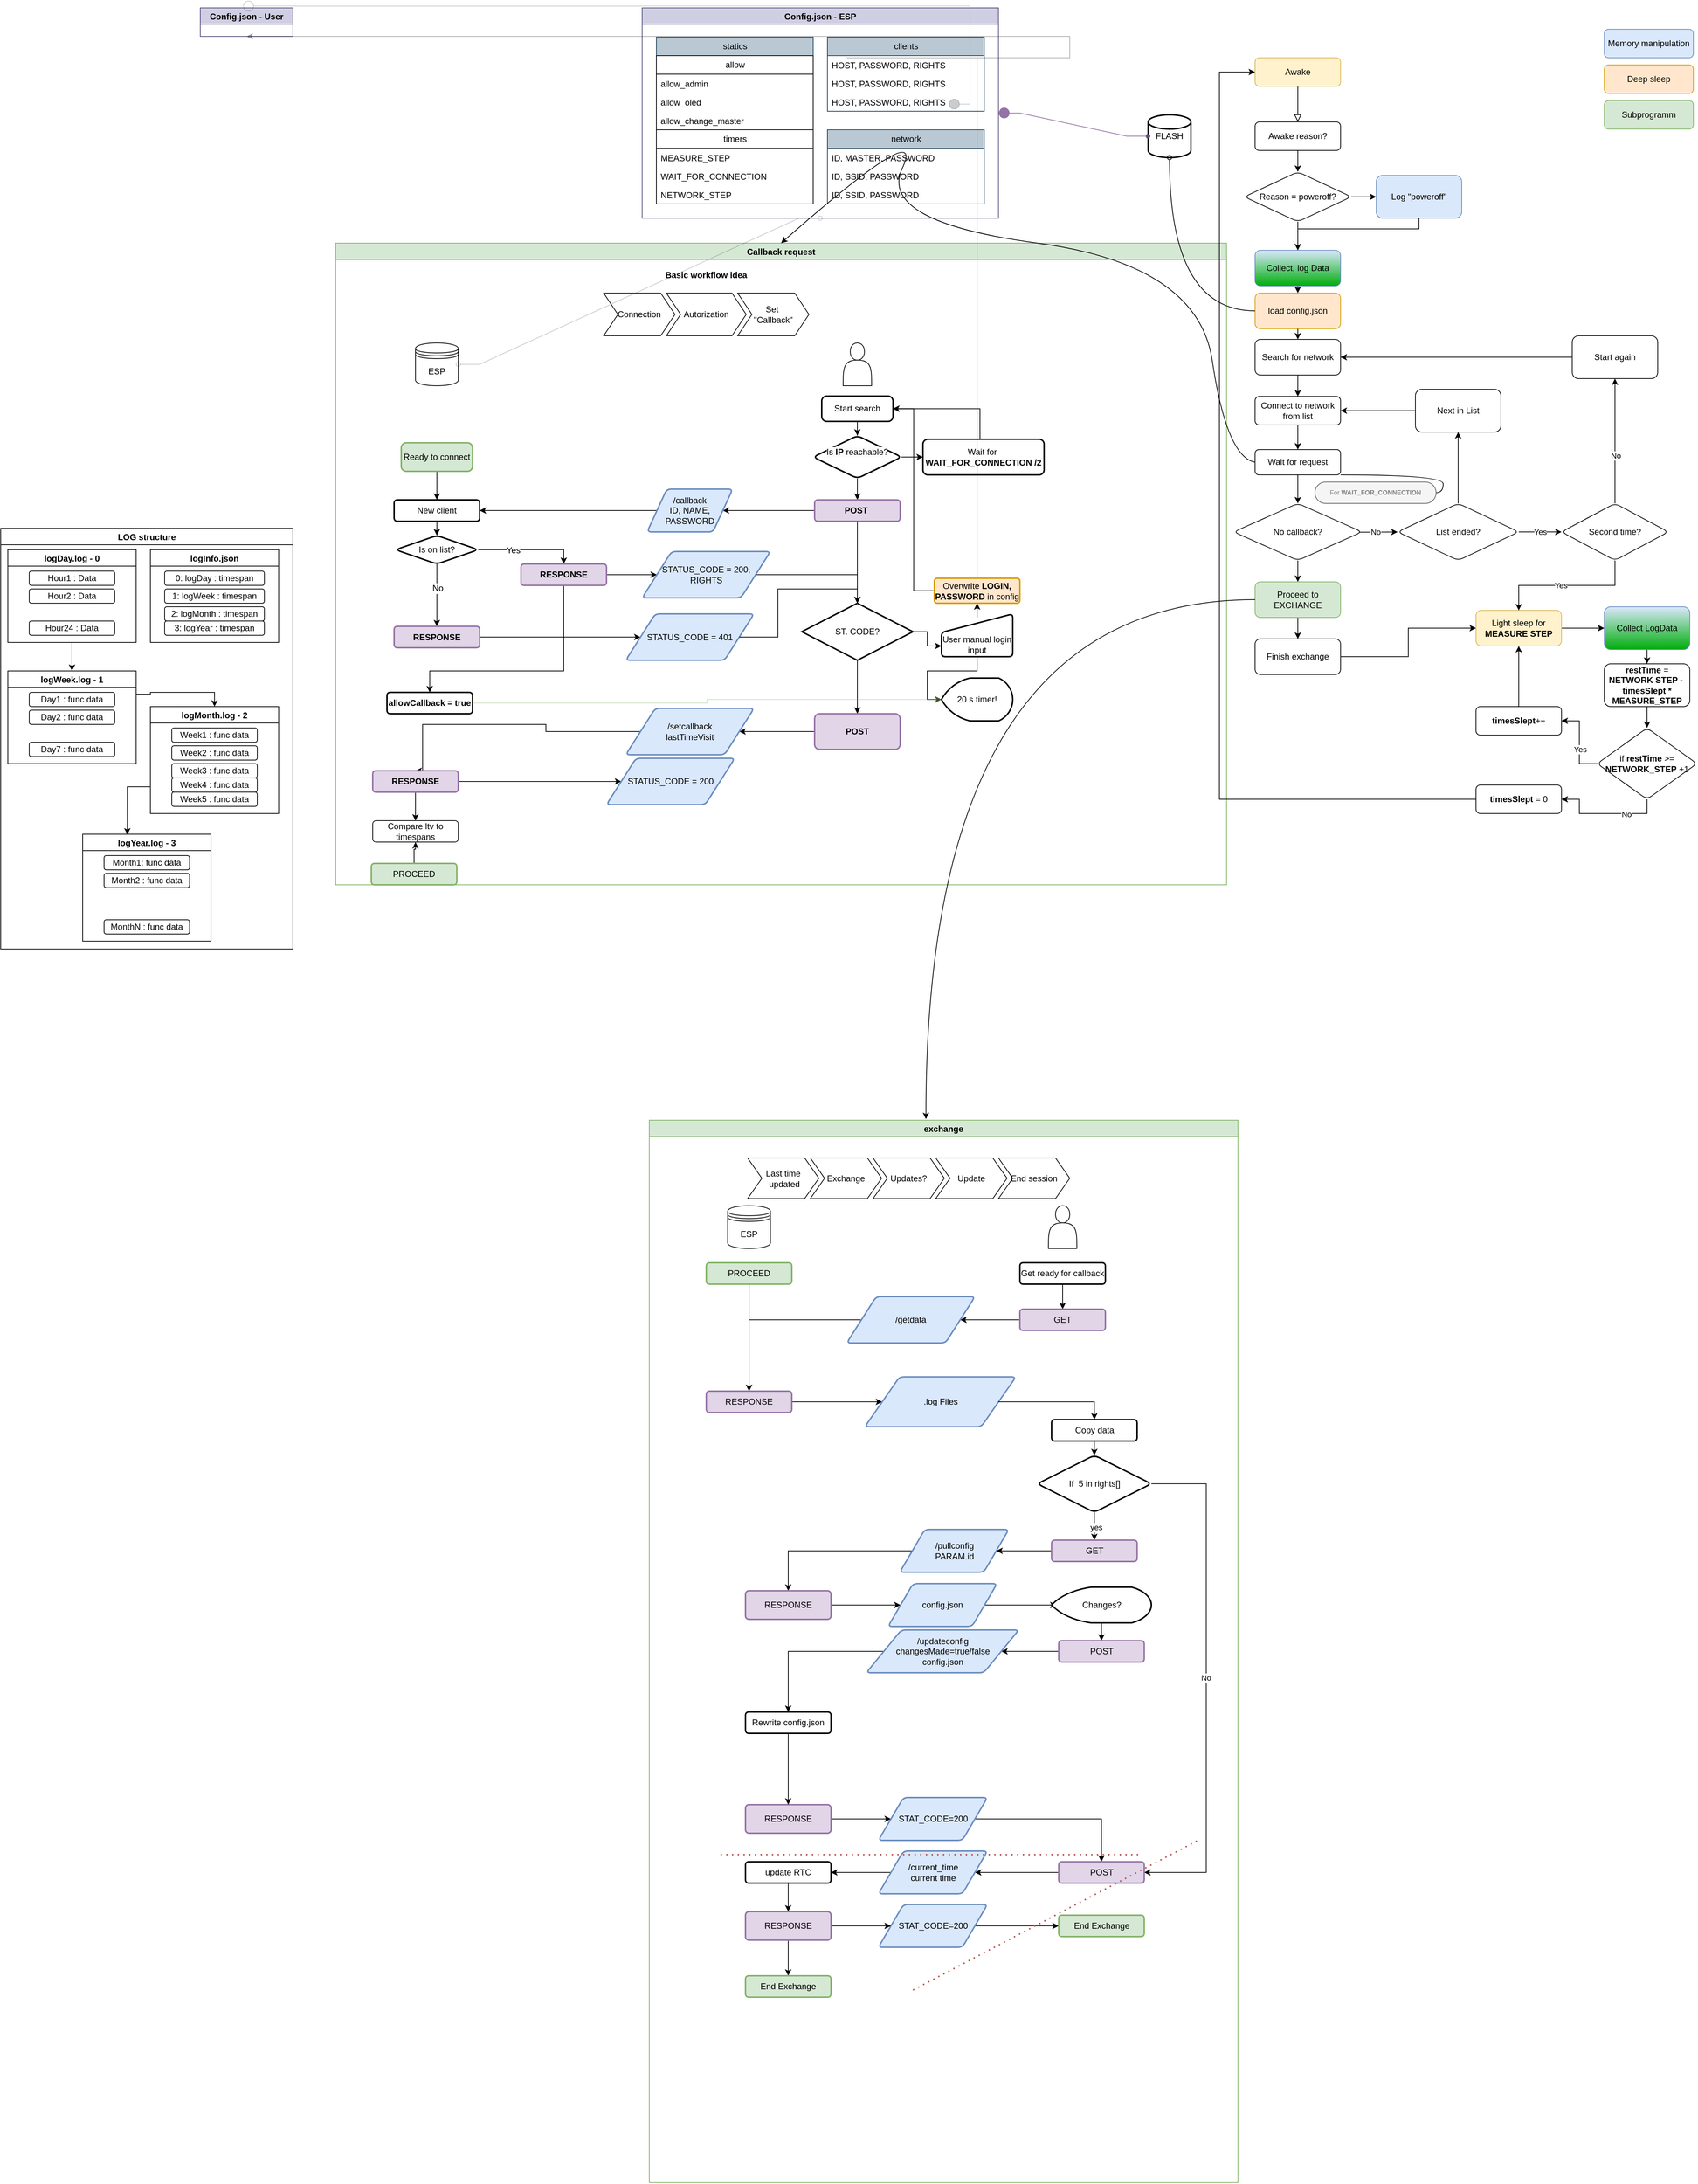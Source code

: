 <mxfile version="24.7.16">
  <diagram id="C5RBs43oDa-KdzZeNtuy" name="Page-1">
    <mxGraphModel dx="2783" dy="678" grid="1" gridSize="10" guides="1" tooltips="1" connect="1" arrows="1" fold="1" page="1" pageScale="1" pageWidth="827" pageHeight="1169" math="0" shadow="0">
      <root>
        <mxCell id="WIyWlLk6GJQsqaUBKTNV-0" />
        <mxCell id="WIyWlLk6GJQsqaUBKTNV-1" parent="WIyWlLk6GJQsqaUBKTNV-0" />
        <mxCell id="WIyWlLk6GJQsqaUBKTNV-2" value="" style="rounded=0;html=1;jettySize=auto;orthogonalLoop=1;fontSize=11;endArrow=block;endFill=0;endSize=8;strokeWidth=1;shadow=0;labelBackgroundColor=none;edgeStyle=orthogonalEdgeStyle;" parent="WIyWlLk6GJQsqaUBKTNV-1" source="WIyWlLk6GJQsqaUBKTNV-3" edge="1">
          <mxGeometry relative="1" as="geometry">
            <mxPoint x="220" y="170" as="targetPoint" />
          </mxGeometry>
        </mxCell>
        <mxCell id="WIyWlLk6GJQsqaUBKTNV-3" value="Awake" style="rounded=1;whiteSpace=wrap;html=1;fontSize=12;glass=0;strokeWidth=1;shadow=0;fillColor=#fff2cc;strokeColor=#d6b656;" parent="WIyWlLk6GJQsqaUBKTNV-1" vertex="1">
          <mxGeometry x="160" y="80" width="120" height="40" as="geometry" />
        </mxCell>
        <mxCell id="w09JISdS2XsOrVuGE6zS-7" value="" style="edgeStyle=orthogonalEdgeStyle;rounded=0;orthogonalLoop=1;jettySize=auto;html=1;" parent="WIyWlLk6GJQsqaUBKTNV-1" source="w09JISdS2XsOrVuGE6zS-3" target="w09JISdS2XsOrVuGE6zS-6" edge="1">
          <mxGeometry relative="1" as="geometry" />
        </mxCell>
        <mxCell id="w09JISdS2XsOrVuGE6zS-3" value="Awake reason?" style="whiteSpace=wrap;html=1;rounded=1;" parent="WIyWlLk6GJQsqaUBKTNV-1" vertex="1">
          <mxGeometry x="160" y="170" width="120" height="40" as="geometry" />
        </mxCell>
        <mxCell id="w09JISdS2XsOrVuGE6zS-9" value="" style="edgeStyle=orthogonalEdgeStyle;rounded=0;orthogonalLoop=1;jettySize=auto;html=1;" parent="WIyWlLk6GJQsqaUBKTNV-1" source="w09JISdS2XsOrVuGE6zS-6" target="w09JISdS2XsOrVuGE6zS-8" edge="1">
          <mxGeometry relative="1" as="geometry" />
        </mxCell>
        <mxCell id="w09JISdS2XsOrVuGE6zS-11" value="" style="edgeStyle=orthogonalEdgeStyle;rounded=0;orthogonalLoop=1;jettySize=auto;html=1;" parent="WIyWlLk6GJQsqaUBKTNV-1" source="w09JISdS2XsOrVuGE6zS-6" target="w09JISdS2XsOrVuGE6zS-10" edge="1">
          <mxGeometry relative="1" as="geometry" />
        </mxCell>
        <mxCell id="w09JISdS2XsOrVuGE6zS-6" value="Reason = poweroff?" style="rhombus;whiteSpace=wrap;html=1;rounded=1;arcSize=15;" parent="WIyWlLk6GJQsqaUBKTNV-1" vertex="1">
          <mxGeometry x="145" y="240" width="150" height="70" as="geometry" />
        </mxCell>
        <mxCell id="w09JISdS2XsOrVuGE6zS-8" value="Log &quot;poweroff&quot;" style="whiteSpace=wrap;html=1;rounded=1;arcSize=15;fillColor=#dae8fc;strokeColor=#6c8ebf;" parent="WIyWlLk6GJQsqaUBKTNV-1" vertex="1">
          <mxGeometry x="330" y="245" width="120" height="60" as="geometry" />
        </mxCell>
        <mxCell id="w09JISdS2XsOrVuGE6zS-105" style="edgeStyle=orthogonalEdgeStyle;rounded=0;orthogonalLoop=1;jettySize=auto;html=1;exitX=0.5;exitY=1;exitDx=0;exitDy=0;entryX=0.5;entryY=0;entryDx=0;entryDy=0;" parent="WIyWlLk6GJQsqaUBKTNV-1" source="w09JISdS2XsOrVuGE6zS-10" target="w09JISdS2XsOrVuGE6zS-104" edge="1">
          <mxGeometry relative="1" as="geometry" />
        </mxCell>
        <mxCell id="w09JISdS2XsOrVuGE6zS-10" value="Collect, log Data" style="whiteSpace=wrap;html=1;rounded=1;arcSize=15;fillColor=#dae8fc;strokeColor=#6c8ebf;gradientColor=#00AD0C;gradientDirection=south;" parent="WIyWlLk6GJQsqaUBKTNV-1" vertex="1">
          <mxGeometry x="160" y="350" width="120" height="50" as="geometry" />
        </mxCell>
        <mxCell id="w09JISdS2XsOrVuGE6zS-12" value="" style="endArrow=classic;html=1;rounded=0;entryX=0.5;entryY=0;entryDx=0;entryDy=0;exitX=0.5;exitY=1;exitDx=0;exitDy=0;" parent="WIyWlLk6GJQsqaUBKTNV-1" source="w09JISdS2XsOrVuGE6zS-8" target="w09JISdS2XsOrVuGE6zS-10" edge="1">
          <mxGeometry width="50" height="50" relative="1" as="geometry">
            <mxPoint x="450" y="310" as="sourcePoint" />
            <mxPoint x="500" y="355" as="targetPoint" />
            <Array as="points">
              <mxPoint x="390" y="320" />
              <mxPoint x="220" y="320" />
            </Array>
          </mxGeometry>
        </mxCell>
        <mxCell id="w09JISdS2XsOrVuGE6zS-17" value="" style="edgeStyle=orthogonalEdgeStyle;rounded=0;orthogonalLoop=1;jettySize=auto;html=1;" parent="WIyWlLk6GJQsqaUBKTNV-1" source="w09JISdS2XsOrVuGE6zS-13" target="w09JISdS2XsOrVuGE6zS-16" edge="1">
          <mxGeometry relative="1" as="geometry" />
        </mxCell>
        <mxCell id="w09JISdS2XsOrVuGE6zS-13" value="Search for network" style="whiteSpace=wrap;html=1;rounded=1;arcSize=15;" parent="WIyWlLk6GJQsqaUBKTNV-1" vertex="1">
          <mxGeometry x="160" y="475" width="120" height="50" as="geometry" />
        </mxCell>
        <mxCell id="w09JISdS2XsOrVuGE6zS-19" value="" style="edgeStyle=orthogonalEdgeStyle;rounded=0;orthogonalLoop=1;jettySize=auto;html=1;" parent="WIyWlLk6GJQsqaUBKTNV-1" source="w09JISdS2XsOrVuGE6zS-16" target="w09JISdS2XsOrVuGE6zS-18" edge="1">
          <mxGeometry relative="1" as="geometry" />
        </mxCell>
        <mxCell id="w09JISdS2XsOrVuGE6zS-16" value="Connect to network from list" style="whiteSpace=wrap;html=1;rounded=1;arcSize=15;" parent="WIyWlLk6GJQsqaUBKTNV-1" vertex="1">
          <mxGeometry x="160" y="555" width="120" height="40" as="geometry" />
        </mxCell>
        <mxCell id="w09JISdS2XsOrVuGE6zS-21" value="" style="edgeStyle=orthogonalEdgeStyle;rounded=0;orthogonalLoop=1;jettySize=auto;html=1;" parent="WIyWlLk6GJQsqaUBKTNV-1" source="w09JISdS2XsOrVuGE6zS-18" edge="1">
          <mxGeometry relative="1" as="geometry">
            <mxPoint x="220" y="705" as="targetPoint" />
          </mxGeometry>
        </mxCell>
        <mxCell id="w09JISdS2XsOrVuGE6zS-18" value="Wait for request" style="whiteSpace=wrap;html=1;rounded=1;arcSize=15;" parent="WIyWlLk6GJQsqaUBKTNV-1" vertex="1">
          <mxGeometry x="160" y="629.5" width="120" height="35.5" as="geometry" />
        </mxCell>
        <mxCell id="w09JISdS2XsOrVuGE6zS-23" value="" style="edgeStyle=orthogonalEdgeStyle;rounded=0;orthogonalLoop=1;jettySize=auto;html=1;exitX=0.976;exitY=0.504;exitDx=0;exitDy=0;exitPerimeter=0;" parent="WIyWlLk6GJQsqaUBKTNV-1" source="w09JISdS2XsOrVuGE6zS-20" target="w09JISdS2XsOrVuGE6zS-22" edge="1">
          <mxGeometry relative="1" as="geometry">
            <mxPoint x="310" y="745" as="sourcePoint" />
          </mxGeometry>
        </mxCell>
        <mxCell id="w09JISdS2XsOrVuGE6zS-28" value="No" style="edgeLabel;html=1;align=center;verticalAlign=middle;resizable=0;points=[];" parent="w09JISdS2XsOrVuGE6zS-23" vertex="1" connectable="0">
          <mxGeometry x="0.4" y="-3" relative="1" as="geometry">
            <mxPoint x="-15" y="-3" as="offset" />
          </mxGeometry>
        </mxCell>
        <mxCell id="w09JISdS2XsOrVuGE6zS-30" value="" style="edgeStyle=orthogonalEdgeStyle;rounded=0;orthogonalLoop=1;jettySize=auto;html=1;exitX=0.5;exitY=1;exitDx=0;exitDy=0;" parent="WIyWlLk6GJQsqaUBKTNV-1" source="w09JISdS2XsOrVuGE6zS-20" target="w09JISdS2XsOrVuGE6zS-29" edge="1">
          <mxGeometry relative="1" as="geometry">
            <mxPoint x="220.091" y="784.96" as="sourcePoint" />
          </mxGeometry>
        </mxCell>
        <mxCell id="w09JISdS2XsOrVuGE6zS-20" value="No callback?" style="rhombus;whiteSpace=wrap;html=1;rounded=1;arcSize=15;" parent="WIyWlLk6GJQsqaUBKTNV-1" vertex="1">
          <mxGeometry x="130" y="705" width="180" height="80" as="geometry" />
        </mxCell>
        <mxCell id="w09JISdS2XsOrVuGE6zS-38" value="" style="edgeStyle=orthogonalEdgeStyle;rounded=0;orthogonalLoop=1;jettySize=auto;html=1;" parent="WIyWlLk6GJQsqaUBKTNV-1" source="w09JISdS2XsOrVuGE6zS-22" target="w09JISdS2XsOrVuGE6zS-37" edge="1">
          <mxGeometry relative="1" as="geometry" />
        </mxCell>
        <mxCell id="w09JISdS2XsOrVuGE6zS-44" value="Yes" style="edgeLabel;html=1;align=center;verticalAlign=middle;resizable=0;points=[];" parent="w09JISdS2XsOrVuGE6zS-38" vertex="1" connectable="0">
          <mxGeometry x="0.156" y="-1" relative="1" as="geometry">
            <mxPoint x="-5" y="-1" as="offset" />
          </mxGeometry>
        </mxCell>
        <mxCell id="w09JISdS2XsOrVuGE6zS-103" style="edgeStyle=orthogonalEdgeStyle;rounded=0;orthogonalLoop=1;jettySize=auto;html=1;exitX=0.5;exitY=0;exitDx=0;exitDy=0;entryX=0.5;entryY=1;entryDx=0;entryDy=0;" parent="WIyWlLk6GJQsqaUBKTNV-1" source="w09JISdS2XsOrVuGE6zS-22" target="w09JISdS2XsOrVuGE6zS-24" edge="1">
          <mxGeometry relative="1" as="geometry" />
        </mxCell>
        <mxCell id="w09JISdS2XsOrVuGE6zS-22" value="List ended?" style="rhombus;whiteSpace=wrap;html=1;rounded=1;arcSize=15;" parent="WIyWlLk6GJQsqaUBKTNV-1" vertex="1">
          <mxGeometry x="360" y="705" width="170" height="80" as="geometry" />
        </mxCell>
        <mxCell id="w09JISdS2XsOrVuGE6zS-26" value="" style="edgeStyle=orthogonalEdgeStyle;rounded=0;orthogonalLoop=1;jettySize=auto;html=1;" parent="WIyWlLk6GJQsqaUBKTNV-1" source="w09JISdS2XsOrVuGE6zS-24" target="w09JISdS2XsOrVuGE6zS-16" edge="1">
          <mxGeometry relative="1" as="geometry" />
        </mxCell>
        <mxCell id="w09JISdS2XsOrVuGE6zS-24" value="Next in List" style="whiteSpace=wrap;html=1;rounded=1;arcSize=15;" parent="WIyWlLk6GJQsqaUBKTNV-1" vertex="1">
          <mxGeometry x="385" y="545" width="120" height="60" as="geometry" />
        </mxCell>
        <mxCell id="w09JISdS2XsOrVuGE6zS-34" value="" style="edgeStyle=orthogonalEdgeStyle;rounded=0;orthogonalLoop=1;jettySize=auto;html=1;" parent="WIyWlLk6GJQsqaUBKTNV-1" source="w09JISdS2XsOrVuGE6zS-29" target="w09JISdS2XsOrVuGE6zS-33" edge="1">
          <mxGeometry relative="1" as="geometry" />
        </mxCell>
        <mxCell id="w09JISdS2XsOrVuGE6zS-29" value="Proceed to EXCHANGE" style="whiteSpace=wrap;html=1;rounded=1;arcSize=15;fillColor=#d5e8d4;strokeColor=#82b366;shadow=0;glass=0;" parent="WIyWlLk6GJQsqaUBKTNV-1" vertex="1">
          <mxGeometry x="160" y="815" width="120" height="50" as="geometry" />
        </mxCell>
        <mxCell id="w09JISdS2XsOrVuGE6zS-36" value="" style="edgeStyle=orthogonalEdgeStyle;rounded=0;orthogonalLoop=1;jettySize=auto;html=1;" parent="WIyWlLk6GJQsqaUBKTNV-1" source="w09JISdS2XsOrVuGE6zS-33" target="w09JISdS2XsOrVuGE6zS-35" edge="1">
          <mxGeometry relative="1" as="geometry" />
        </mxCell>
        <mxCell id="w09JISdS2XsOrVuGE6zS-33" value="Finish exchange" style="whiteSpace=wrap;html=1;rounded=1;arcSize=15;shadow=0;glass=0;" parent="WIyWlLk6GJQsqaUBKTNV-1" vertex="1">
          <mxGeometry x="160" y="895" width="120" height="50" as="geometry" />
        </mxCell>
        <mxCell id="w09JISdS2XsOrVuGE6zS-50" value="" style="edgeStyle=orthogonalEdgeStyle;rounded=0;orthogonalLoop=1;jettySize=auto;html=1;" parent="WIyWlLk6GJQsqaUBKTNV-1" source="w09JISdS2XsOrVuGE6zS-35" target="w09JISdS2XsOrVuGE6zS-49" edge="1">
          <mxGeometry relative="1" as="geometry" />
        </mxCell>
        <mxCell id="w09JISdS2XsOrVuGE6zS-35" value="Light sleep for &lt;b&gt;MEASURE STEP&lt;/b&gt;" style="whiteSpace=wrap;html=1;rounded=1;arcSize=15;shadow=0;glass=0;fillColor=#fff2cc;strokeColor=#d6b656;" parent="WIyWlLk6GJQsqaUBKTNV-1" vertex="1">
          <mxGeometry x="470" y="855" width="120" height="50" as="geometry" />
        </mxCell>
        <mxCell id="w09JISdS2XsOrVuGE6zS-41" value="" style="edgeStyle=orthogonalEdgeStyle;rounded=0;orthogonalLoop=1;jettySize=auto;html=1;" parent="WIyWlLk6GJQsqaUBKTNV-1" source="w09JISdS2XsOrVuGE6zS-37" target="w09JISdS2XsOrVuGE6zS-40" edge="1">
          <mxGeometry relative="1" as="geometry" />
        </mxCell>
        <mxCell id="w09JISdS2XsOrVuGE6zS-43" value="No" style="edgeLabel;html=1;align=center;verticalAlign=middle;resizable=0;points=[];" parent="w09JISdS2XsOrVuGE6zS-41" vertex="1" connectable="0">
          <mxGeometry x="-0.234" y="-1" relative="1" as="geometry">
            <mxPoint as="offset" />
          </mxGeometry>
        </mxCell>
        <mxCell id="w09JISdS2XsOrVuGE6zS-48" value="" style="edgeStyle=orthogonalEdgeStyle;rounded=0;orthogonalLoop=1;jettySize=auto;html=1;" parent="WIyWlLk6GJQsqaUBKTNV-1" source="w09JISdS2XsOrVuGE6zS-37" target="w09JISdS2XsOrVuGE6zS-35" edge="1">
          <mxGeometry relative="1" as="geometry" />
        </mxCell>
        <mxCell id="8lYdBTWoBkf5rdqsNeMX-14" value="Yes" style="edgeLabel;html=1;align=center;verticalAlign=middle;resizable=0;points=[];" parent="w09JISdS2XsOrVuGE6zS-48" vertex="1" connectable="0">
          <mxGeometry x="0.082" relative="1" as="geometry">
            <mxPoint as="offset" />
          </mxGeometry>
        </mxCell>
        <mxCell id="w09JISdS2XsOrVuGE6zS-37" value="Second time?" style="rhombus;whiteSpace=wrap;html=1;rounded=1;arcSize=15;" parent="WIyWlLk6GJQsqaUBKTNV-1" vertex="1">
          <mxGeometry x="590" y="705" width="150" height="80" as="geometry" />
        </mxCell>
        <mxCell id="w09JISdS2XsOrVuGE6zS-42" style="edgeStyle=orthogonalEdgeStyle;rounded=0;orthogonalLoop=1;jettySize=auto;html=1;entryX=1;entryY=0.5;entryDx=0;entryDy=0;" parent="WIyWlLk6GJQsqaUBKTNV-1" source="w09JISdS2XsOrVuGE6zS-40" target="w09JISdS2XsOrVuGE6zS-13" edge="1">
          <mxGeometry relative="1" as="geometry" />
        </mxCell>
        <mxCell id="w09JISdS2XsOrVuGE6zS-40" value="Start again" style="whiteSpace=wrap;html=1;rounded=1;arcSize=15;" parent="WIyWlLk6GJQsqaUBKTNV-1" vertex="1">
          <mxGeometry x="605" y="470" width="120" height="60" as="geometry" />
        </mxCell>
        <mxCell id="8lYdBTWoBkf5rdqsNeMX-1" value="" style="edgeStyle=orthogonalEdgeStyle;rounded=0;orthogonalLoop=1;jettySize=auto;html=1;" parent="WIyWlLk6GJQsqaUBKTNV-1" source="w09JISdS2XsOrVuGE6zS-49" target="8lYdBTWoBkf5rdqsNeMX-0" edge="1">
          <mxGeometry relative="1" as="geometry" />
        </mxCell>
        <mxCell id="w09JISdS2XsOrVuGE6zS-49" value="Collect LogData" style="whiteSpace=wrap;html=1;fillColor=#dae8fc;strokeColor=#6c8ebf;rounded=1;arcSize=15;shadow=0;glass=0;align=center;verticalAlign=middle;fontFamily=Helvetica;fontSize=12;fontColor=default;gradientColor=#00AD0C;gradientDirection=south;" parent="WIyWlLk6GJQsqaUBKTNV-1" vertex="1">
          <mxGeometry x="650" y="850" width="120" height="60" as="geometry" />
        </mxCell>
        <mxCell id="w09JISdS2XsOrVuGE6zS-58" value="Memory manipulation" style="rounded=1;whiteSpace=wrap;html=1;fillColor=#dae8fc;strokeColor=#6c8ebf;" parent="WIyWlLk6GJQsqaUBKTNV-1" vertex="1">
          <mxGeometry x="650" y="40" width="125" height="40" as="geometry" />
        </mxCell>
        <mxCell id="w09JISdS2XsOrVuGE6zS-60" value="Deep sleep" style="rounded=1;whiteSpace=wrap;html=1;fillColor=#ffe6cc;strokeColor=#d79b00;" parent="WIyWlLk6GJQsqaUBKTNV-1" vertex="1">
          <mxGeometry x="650" y="90" width="125" height="40" as="geometry" />
        </mxCell>
        <mxCell id="w09JISdS2XsOrVuGE6zS-61" value="Subprogramm" style="rounded=1;whiteSpace=wrap;html=1;fillColor=#d5e8d4;strokeColor=#82b366;" parent="WIyWlLk6GJQsqaUBKTNV-1" vertex="1">
          <mxGeometry x="650" y="140" width="125" height="40" as="geometry" />
        </mxCell>
        <mxCell id="w09JISdS2XsOrVuGE6zS-74" value="Callback request" style="swimlane;fillColor=#d5e8d4;strokeColor=#82b366;" parent="WIyWlLk6GJQsqaUBKTNV-1" vertex="1">
          <mxGeometry x="-1130" y="340" width="1250" height="900" as="geometry">
            <mxRectangle x="-580" y="95" width="120" height="30" as="alternateBounds" />
          </mxGeometry>
        </mxCell>
        <mxCell id="w09JISdS2XsOrVuGE6zS-75" value="" style="shape=actor;whiteSpace=wrap;html=1;" parent="w09JISdS2XsOrVuGE6zS-74" vertex="1">
          <mxGeometry x="712" y="140" width="40" height="60" as="geometry" />
        </mxCell>
        <mxCell id="w09JISdS2XsOrVuGE6zS-76" value="ESP" style="shape=datastore;whiteSpace=wrap;html=1;" parent="w09JISdS2XsOrVuGE6zS-74" vertex="1">
          <mxGeometry x="112" y="140" width="60" height="60" as="geometry" />
        </mxCell>
        <mxCell id="w09JISdS2XsOrVuGE6zS-107" value="Basic workflow idea" style="swimlane;childLayout=stackLayout;horizontal=1;fillColor=none;horizontalStack=1;resizeParent=1;resizeParentMax=0;resizeLast=0;collapsible=0;strokeColor=none;stackBorder=10;stackSpacing=-12;resizable=1;align=center;points=[];whiteSpace=wrap;html=1;startSize=30;" parent="w09JISdS2XsOrVuGE6zS-74" vertex="1">
          <mxGeometry x="366" y="30" width="308" height="110" as="geometry" />
        </mxCell>
        <mxCell id="w09JISdS2XsOrVuGE6zS-108" value="Connection" style="shape=step;perimeter=stepPerimeter;fixedSize=1;points=[];whiteSpace=wrap;html=1;" parent="w09JISdS2XsOrVuGE6zS-107" vertex="1">
          <mxGeometry x="10" y="40" width="100" height="60" as="geometry" />
        </mxCell>
        <mxCell id="w09JISdS2XsOrVuGE6zS-109" value="Autorization" style="shape=step;perimeter=stepPerimeter;fixedSize=1;points=[];whiteSpace=wrap;html=1;" parent="w09JISdS2XsOrVuGE6zS-107" vertex="1">
          <mxGeometry x="98" y="40" width="112" height="60" as="geometry" />
        </mxCell>
        <mxCell id="w09JISdS2XsOrVuGE6zS-110" value="Set&amp;nbsp;&lt;div&gt;&quot;Callback&quot;&lt;/div&gt;" style="shape=step;perimeter=stepPerimeter;fixedSize=1;points=[];align=center;whiteSpace=wrap;html=1;" parent="w09JISdS2XsOrVuGE6zS-107" vertex="1">
          <mxGeometry x="198" y="40" width="100" height="60" as="geometry" />
        </mxCell>
        <mxCell id="w09JISdS2XsOrVuGE6zS-171" value="" style="edgeStyle=orthogonalEdgeStyle;rounded=0;orthogonalLoop=1;jettySize=auto;html=1;fontFamily=Helvetica;fontSize=12;fontColor=default;" parent="w09JISdS2XsOrVuGE6zS-74" source="w09JISdS2XsOrVuGE6zS-126" target="w09JISdS2XsOrVuGE6zS-170" edge="1">
          <mxGeometry relative="1" as="geometry" />
        </mxCell>
        <mxCell id="w09JISdS2XsOrVuGE6zS-126" value="Ready to connect" style="rounded=1;whiteSpace=wrap;html=1;absoluteArcSize=1;arcSize=14;strokeWidth=2;fillColor=#d5e8d4;strokeColor=#82b366;" parent="w09JISdS2XsOrVuGE6zS-74" vertex="1">
          <mxGeometry x="92" y="280" width="100" height="40" as="geometry" />
        </mxCell>
        <mxCell id="w09JISdS2XsOrVuGE6zS-133" value="" style="edgeStyle=orthogonalEdgeStyle;rounded=0;orthogonalLoop=1;jettySize=auto;html=1;fontFamily=Helvetica;fontSize=12;fontColor=default;entryX=0.5;entryY=0;entryDx=0;entryDy=0;" parent="w09JISdS2XsOrVuGE6zS-74" source="w09JISdS2XsOrVuGE6zS-128" target="w09JISdS2XsOrVuGE6zS-161" edge="1">
          <mxGeometry relative="1" as="geometry">
            <mxPoint x="732.034" y="275" as="targetPoint" />
          </mxGeometry>
        </mxCell>
        <mxCell id="w09JISdS2XsOrVuGE6zS-128" value="Start search" style="rounded=1;whiteSpace=wrap;html=1;absoluteArcSize=1;arcSize=14;strokeWidth=2;" parent="w09JISdS2XsOrVuGE6zS-74" vertex="1">
          <mxGeometry x="682" y="214.5" width="100" height="35.5" as="geometry" />
        </mxCell>
        <mxCell id="w09JISdS2XsOrVuGE6zS-166" value="" style="edgeStyle=orthogonalEdgeStyle;rounded=0;orthogonalLoop=1;jettySize=auto;html=1;fontFamily=Helvetica;fontSize=12;fontColor=default;" parent="w09JISdS2XsOrVuGE6zS-74" source="w09JISdS2XsOrVuGE6zS-161" target="w09JISdS2XsOrVuGE6zS-165" edge="1">
          <mxGeometry relative="1" as="geometry" />
        </mxCell>
        <mxCell id="w09JISdS2XsOrVuGE6zS-178" value="" style="edgeStyle=orthogonalEdgeStyle;rounded=0;orthogonalLoop=1;jettySize=auto;html=1;fontFamily=Helvetica;fontSize=12;fontColor=default;" parent="w09JISdS2XsOrVuGE6zS-74" source="w09JISdS2XsOrVuGE6zS-161" target="w09JISdS2XsOrVuGE6zS-177" edge="1">
          <mxGeometry relative="1" as="geometry" />
        </mxCell>
        <mxCell id="w09JISdS2XsOrVuGE6zS-161" value="&#xa;&lt;span style=&quot;color: rgb(0, 0, 0); font-family: Helvetica; font-size: 12px; font-style: normal; font-variant-ligatures: normal; font-variant-caps: normal; font-weight: 400; letter-spacing: normal; orphans: 2; text-align: center; text-indent: 0px; text-transform: none; widows: 2; word-spacing: 0px; -webkit-text-stroke-width: 0px; white-space: normal; background-color: rgb(251, 251, 251); text-decoration-thickness: initial; text-decoration-style: initial; text-decoration-color: initial; display: inline !important; float: none;&quot;&gt;Is&lt;span&gt;&amp;nbsp;&lt;/span&gt;&lt;/span&gt;&lt;b style=&quot;forced-color-adjust: none; color: rgb(0, 0, 0); font-family: Helvetica; font-size: 12px; font-style: normal; font-variant-ligatures: normal; font-variant-caps: normal; letter-spacing: normal; orphans: 2; text-align: center; text-indent: 0px; text-transform: none; widows: 2; word-spacing: 0px; -webkit-text-stroke-width: 0px; white-space: normal; background-color: rgb(251, 251, 251); text-decoration-thickness: initial; text-decoration-style: initial; text-decoration-color: initial;&quot;&gt;IP&lt;/b&gt;&lt;span style=&quot;color: rgb(0, 0, 0); font-family: Helvetica; font-size: 12px; font-style: normal; font-variant-ligatures: normal; font-variant-caps: normal; font-weight: 400; letter-spacing: normal; orphans: 2; text-align: center; text-indent: 0px; text-transform: none; widows: 2; word-spacing: 0px; -webkit-text-stroke-width: 0px; white-space: normal; background-color: rgb(251, 251, 251); text-decoration-thickness: initial; text-decoration-style: initial; text-decoration-color: initial; display: inline !important; float: none;&quot;&gt;&lt;span&gt;&amp;nbsp;&lt;/span&gt;reachable?&lt;/span&gt;&#xa;&#xa;" style="rhombus;whiteSpace=wrap;html=1;rounded=1;strokeColor=default;strokeWidth=2;align=center;verticalAlign=middle;arcSize=14;fontFamily=Helvetica;fontSize=12;fontColor=default;fillColor=default;" parent="w09JISdS2XsOrVuGE6zS-74" vertex="1">
          <mxGeometry x="670" y="270" width="124" height="60" as="geometry" />
        </mxCell>
        <mxCell id="w09JISdS2XsOrVuGE6zS-168" style="edgeStyle=orthogonalEdgeStyle;rounded=0;orthogonalLoop=1;jettySize=auto;html=1;entryX=1;entryY=0.5;entryDx=0;entryDy=0;fontFamily=Helvetica;fontSize=12;fontColor=default;" parent="w09JISdS2XsOrVuGE6zS-74" source="w09JISdS2XsOrVuGE6zS-165" target="w09JISdS2XsOrVuGE6zS-128" edge="1">
          <mxGeometry relative="1" as="geometry">
            <Array as="points">
              <mxPoint x="904" y="232" />
            </Array>
          </mxGeometry>
        </mxCell>
        <mxCell id="w09JISdS2XsOrVuGE6zS-165" value="Wait for&amp;nbsp;&lt;div&gt;&lt;span style=&quot;text-align: left;&quot;&gt;&lt;b&gt;WAIT_FOR_CONNECTION /2&lt;/b&gt;&lt;/span&gt;&lt;/div&gt;" style="whiteSpace=wrap;html=1;rounded=1;strokeWidth=2;arcSize=14;" parent="w09JISdS2XsOrVuGE6zS-74" vertex="1">
          <mxGeometry x="824" y="275" width="170" height="50" as="geometry" />
        </mxCell>
        <mxCell id="w09JISdS2XsOrVuGE6zS-185" value="" style="edgeStyle=orthogonalEdgeStyle;rounded=0;orthogonalLoop=1;jettySize=auto;html=1;fontFamily=Helvetica;fontSize=12;fontColor=default;" parent="w09JISdS2XsOrVuGE6zS-74" source="w09JISdS2XsOrVuGE6zS-170" target="w09JISdS2XsOrVuGE6zS-184" edge="1">
          <mxGeometry relative="1" as="geometry" />
        </mxCell>
        <mxCell id="w09JISdS2XsOrVuGE6zS-170" value="New client" style="whiteSpace=wrap;html=1;rounded=1;arcSize=14;strokeWidth=2;" parent="w09JISdS2XsOrVuGE6zS-74" vertex="1">
          <mxGeometry x="82" y="360" width="120" height="30" as="geometry" />
        </mxCell>
        <mxCell id="w09JISdS2XsOrVuGE6zS-182" style="edgeStyle=orthogonalEdgeStyle;rounded=0;orthogonalLoop=1;jettySize=auto;html=1;exitX=0;exitY=0.5;exitDx=0;exitDy=0;entryX=1;entryY=0.5;entryDx=0;entryDy=0;fontFamily=Helvetica;fontSize=12;fontColor=default;" parent="w09JISdS2XsOrVuGE6zS-74" source="w09JISdS2XsOrVuGE6zS-177" target="w09JISdS2XsOrVuGE6zS-180" edge="1">
          <mxGeometry relative="1" as="geometry" />
        </mxCell>
        <mxCell id="w09JISdS2XsOrVuGE6zS-177" value="&lt;b&gt;POST&lt;/b&gt;&amp;nbsp;" style="rounded=1;whiteSpace=wrap;html=1;strokeWidth=2;arcSize=14;fillColor=#e1d5e7;strokeColor=#9673a6;" parent="w09JISdS2XsOrVuGE6zS-74" vertex="1">
          <mxGeometry x="672" y="360" width="120" height="30" as="geometry" />
        </mxCell>
        <mxCell id="w09JISdS2XsOrVuGE6zS-183" style="edgeStyle=orthogonalEdgeStyle;rounded=0;orthogonalLoop=1;jettySize=auto;html=1;exitX=0;exitY=0.5;exitDx=0;exitDy=0;entryX=1;entryY=0.5;entryDx=0;entryDy=0;fontFamily=Helvetica;fontSize=12;fontColor=default;" parent="w09JISdS2XsOrVuGE6zS-74" source="w09JISdS2XsOrVuGE6zS-180" target="w09JISdS2XsOrVuGE6zS-170" edge="1">
          <mxGeometry relative="1" as="geometry" />
        </mxCell>
        <mxCell id="w09JISdS2XsOrVuGE6zS-180" value="&lt;div&gt;/callback&lt;/div&gt;ID, NAME, PASSWORD" style="shape=parallelogram;html=1;strokeWidth=2;perimeter=parallelogramPerimeter;whiteSpace=wrap;rounded=1;arcSize=12;size=0.23;strokeColor=#6c8ebf;align=center;verticalAlign=middle;fontFamily=Helvetica;fontSize=12;fillColor=#dae8fc;" parent="w09JISdS2XsOrVuGE6zS-74" vertex="1">
          <mxGeometry x="437" y="345" width="120" height="60" as="geometry" />
        </mxCell>
        <mxCell id="w09JISdS2XsOrVuGE6zS-188" style="edgeStyle=orthogonalEdgeStyle;rounded=0;orthogonalLoop=1;jettySize=auto;html=1;entryX=0.5;entryY=0;entryDx=0;entryDy=0;fontFamily=Helvetica;fontSize=12;fontColor=default;" parent="w09JISdS2XsOrVuGE6zS-74" source="w09JISdS2XsOrVuGE6zS-184" target="w09JISdS2XsOrVuGE6zS-186" edge="1">
          <mxGeometry relative="1" as="geometry" />
        </mxCell>
        <mxCell id="w09JISdS2XsOrVuGE6zS-216" value="Yes" style="edgeLabel;html=1;align=center;verticalAlign=middle;resizable=0;points=[];rounded=1;strokeColor=default;strokeWidth=2;arcSize=14;fontFamily=Helvetica;fontSize=12;fontColor=default;fillColor=default;" parent="w09JISdS2XsOrVuGE6zS-188" vertex="1" connectable="0">
          <mxGeometry x="-0.308" y="-1" relative="1" as="geometry">
            <mxPoint as="offset" />
          </mxGeometry>
        </mxCell>
        <mxCell id="w09JISdS2XsOrVuGE6zS-193" style="edgeStyle=orthogonalEdgeStyle;rounded=0;orthogonalLoop=1;jettySize=auto;html=1;entryX=0.5;entryY=0;entryDx=0;entryDy=0;fontFamily=Helvetica;fontSize=12;fontColor=default;" parent="w09JISdS2XsOrVuGE6zS-74" source="w09JISdS2XsOrVuGE6zS-184" target="w09JISdS2XsOrVuGE6zS-192" edge="1">
          <mxGeometry relative="1" as="geometry" />
        </mxCell>
        <mxCell id="w09JISdS2XsOrVuGE6zS-217" value="No" style="edgeLabel;html=1;align=center;verticalAlign=middle;resizable=0;points=[];rounded=1;strokeColor=default;strokeWidth=2;arcSize=14;fontFamily=Helvetica;fontSize=12;fontColor=default;fillColor=default;" parent="w09JISdS2XsOrVuGE6zS-193" vertex="1" connectable="0">
          <mxGeometry x="-0.222" y="1" relative="1" as="geometry">
            <mxPoint as="offset" />
          </mxGeometry>
        </mxCell>
        <mxCell id="w09JISdS2XsOrVuGE6zS-184" value="Is on list?" style="rhombus;whiteSpace=wrap;html=1;rounded=1;arcSize=14;strokeWidth=2;" parent="w09JISdS2XsOrVuGE6zS-74" vertex="1">
          <mxGeometry x="84" y="410" width="116" height="40" as="geometry" />
        </mxCell>
        <mxCell id="w09JISdS2XsOrVuGE6zS-191" style="edgeStyle=orthogonalEdgeStyle;rounded=0;orthogonalLoop=1;jettySize=auto;html=1;entryX=0;entryY=0.5;entryDx=0;entryDy=0;fontFamily=Helvetica;fontSize=12;fontColor=default;" parent="w09JISdS2XsOrVuGE6zS-74" source="w09JISdS2XsOrVuGE6zS-186" target="w09JISdS2XsOrVuGE6zS-190" edge="1">
          <mxGeometry relative="1" as="geometry" />
        </mxCell>
        <mxCell id="w09JISdS2XsOrVuGE6zS-221" style="edgeStyle=orthogonalEdgeStyle;rounded=0;orthogonalLoop=1;jettySize=auto;html=1;entryX=0.5;entryY=0;entryDx=0;entryDy=0;fontFamily=Helvetica;fontSize=12;fontColor=default;" parent="w09JISdS2XsOrVuGE6zS-74" source="w09JISdS2XsOrVuGE6zS-186" target="w09JISdS2XsOrVuGE6zS-219" edge="1">
          <mxGeometry relative="1" as="geometry">
            <Array as="points">
              <mxPoint x="320" y="600" />
              <mxPoint x="132" y="600" />
            </Array>
          </mxGeometry>
        </mxCell>
        <mxCell id="w09JISdS2XsOrVuGE6zS-186" value="&lt;b&gt;RESPONSE&lt;/b&gt;" style="whiteSpace=wrap;html=1;rounded=1;arcSize=14;strokeWidth=2;fillColor=#e1d5e7;strokeColor=#9673a6;" parent="w09JISdS2XsOrVuGE6zS-74" vertex="1">
          <mxGeometry x="260" y="450" width="120" height="30" as="geometry" />
        </mxCell>
        <mxCell id="w09JISdS2XsOrVuGE6zS-190" value="STATUS_CODE = 200,&lt;div&gt;RIGHTS&lt;/div&gt;" style="shape=parallelogram;html=1;strokeWidth=2;perimeter=parallelogramPerimeter;whiteSpace=wrap;rounded=1;arcSize=12;size=0.23;strokeColor=#6c8ebf;align=center;verticalAlign=middle;fontFamily=Helvetica;fontSize=12;fillColor=#dae8fc;" parent="w09JISdS2XsOrVuGE6zS-74" vertex="1">
          <mxGeometry x="430" y="432.5" width="180" height="65" as="geometry" />
        </mxCell>
        <mxCell id="w09JISdS2XsOrVuGE6zS-195" style="edgeStyle=orthogonalEdgeStyle;rounded=0;orthogonalLoop=1;jettySize=auto;html=1;entryX=0;entryY=0.5;entryDx=0;entryDy=0;fontFamily=Helvetica;fontSize=12;fontColor=default;" parent="w09JISdS2XsOrVuGE6zS-74" source="w09JISdS2XsOrVuGE6zS-192" target="w09JISdS2XsOrVuGE6zS-194" edge="1">
          <mxGeometry relative="1" as="geometry" />
        </mxCell>
        <mxCell id="w09JISdS2XsOrVuGE6zS-192" value="&lt;b&gt;RESPONSE&lt;/b&gt;" style="whiteSpace=wrap;html=1;rounded=1;arcSize=14;strokeWidth=2;fillColor=#e1d5e7;strokeColor=#9673a6;" parent="w09JISdS2XsOrVuGE6zS-74" vertex="1">
          <mxGeometry x="82" y="537.5" width="120" height="30" as="geometry" />
        </mxCell>
        <mxCell id="w09JISdS2XsOrVuGE6zS-194" value="STATUS_CODE = 401" style="shape=parallelogram;html=1;strokeWidth=2;perimeter=parallelogramPerimeter;whiteSpace=wrap;rounded=1;arcSize=12;size=0.23;strokeColor=#6c8ebf;align=center;verticalAlign=middle;fontFamily=Helvetica;fontSize=12;fillColor=#dae8fc;" parent="w09JISdS2XsOrVuGE6zS-74" vertex="1">
          <mxGeometry x="407" y="520" width="180" height="65" as="geometry" />
        </mxCell>
        <mxCell id="w09JISdS2XsOrVuGE6zS-208" value="" style="edgeStyle=orthogonalEdgeStyle;rounded=0;orthogonalLoop=1;jettySize=auto;html=1;fontFamily=Helvetica;fontSize=12;fontColor=default;entryX=0;entryY=0.75;entryDx=0;entryDy=0;" parent="w09JISdS2XsOrVuGE6zS-74" source="w09JISdS2XsOrVuGE6zS-203" target="w09JISdS2XsOrVuGE6zS-209" edge="1">
          <mxGeometry relative="1" as="geometry">
            <mxPoint x="849" y="585.0" as="targetPoint" />
          </mxGeometry>
        </mxCell>
        <mxCell id="w09JISdS2XsOrVuGE6zS-228" value="" style="edgeStyle=orthogonalEdgeStyle;rounded=0;orthogonalLoop=1;jettySize=auto;html=1;fontFamily=Helvetica;fontSize=12;fontColor=default;" parent="w09JISdS2XsOrVuGE6zS-74" source="w09JISdS2XsOrVuGE6zS-203" target="w09JISdS2XsOrVuGE6zS-227" edge="1">
          <mxGeometry relative="1" as="geometry" />
        </mxCell>
        <mxCell id="w09JISdS2XsOrVuGE6zS-203" value="ST. CODE?" style="strokeWidth=2;html=1;shape=mxgraph.flowchart.decision;whiteSpace=wrap;rounded=1;strokeColor=default;align=center;verticalAlign=middle;arcSize=14;fontFamily=Helvetica;fontSize=12;fontColor=default;fillColor=default;" parent="w09JISdS2XsOrVuGE6zS-74" vertex="1">
          <mxGeometry x="654" y="505" width="156" height="80" as="geometry" />
        </mxCell>
        <mxCell id="w09JISdS2XsOrVuGE6zS-204" style="edgeStyle=orthogonalEdgeStyle;rounded=0;orthogonalLoop=1;jettySize=auto;html=1;entryX=0.5;entryY=0;entryDx=0;entryDy=0;entryPerimeter=0;fontFamily=Helvetica;fontSize=12;fontColor=default;" parent="w09JISdS2XsOrVuGE6zS-74" source="w09JISdS2XsOrVuGE6zS-190" target="w09JISdS2XsOrVuGE6zS-203" edge="1">
          <mxGeometry relative="1" as="geometry" />
        </mxCell>
        <mxCell id="w09JISdS2XsOrVuGE6zS-205" style="edgeStyle=orthogonalEdgeStyle;rounded=0;orthogonalLoop=1;jettySize=auto;html=1;entryX=0.5;entryY=0;entryDx=0;entryDy=0;entryPerimeter=0;fontFamily=Helvetica;fontSize=12;fontColor=default;" parent="w09JISdS2XsOrVuGE6zS-74" source="w09JISdS2XsOrVuGE6zS-194" target="w09JISdS2XsOrVuGE6zS-203" edge="1">
          <mxGeometry relative="1" as="geometry" />
        </mxCell>
        <mxCell id="w09JISdS2XsOrVuGE6zS-206" style="edgeStyle=orthogonalEdgeStyle;rounded=0;orthogonalLoop=1;jettySize=auto;html=1;entryX=0.5;entryY=0;entryDx=0;entryDy=0;entryPerimeter=0;fontFamily=Helvetica;fontSize=12;fontColor=default;" parent="w09JISdS2XsOrVuGE6zS-74" source="w09JISdS2XsOrVuGE6zS-177" target="w09JISdS2XsOrVuGE6zS-203" edge="1">
          <mxGeometry relative="1" as="geometry" />
        </mxCell>
        <mxCell id="w09JISdS2XsOrVuGE6zS-212" value="" style="edgeStyle=orthogonalEdgeStyle;rounded=0;orthogonalLoop=1;jettySize=auto;html=1;fontFamily=Helvetica;fontSize=12;fontColor=default;" parent="w09JISdS2XsOrVuGE6zS-74" source="w09JISdS2XsOrVuGE6zS-209" target="w09JISdS2XsOrVuGE6zS-211" edge="1">
          <mxGeometry relative="1" as="geometry" />
        </mxCell>
        <mxCell id="w09JISdS2XsOrVuGE6zS-209" value="User manual login input" style="html=1;strokeWidth=2;shape=manualInput;whiteSpace=wrap;rounded=1;size=26;arcSize=11;strokeColor=default;align=center;verticalAlign=bottom;fontFamily=Helvetica;fontSize=12;fontColor=default;fillColor=default;" parent="w09JISdS2XsOrVuGE6zS-74" vertex="1">
          <mxGeometry x="850" y="520" width="100" height="60" as="geometry" />
        </mxCell>
        <mxCell id="w09JISdS2XsOrVuGE6zS-215" style="edgeStyle=orthogonalEdgeStyle;rounded=0;orthogonalLoop=1;jettySize=auto;html=1;entryX=1;entryY=0.5;entryDx=0;entryDy=0;fontFamily=Helvetica;fontSize=12;fontColor=default;" parent="w09JISdS2XsOrVuGE6zS-74" source="w09JISdS2XsOrVuGE6zS-211" target="w09JISdS2XsOrVuGE6zS-128" edge="1">
          <mxGeometry relative="1" as="geometry" />
        </mxCell>
        <mxCell id="w09JISdS2XsOrVuGE6zS-211" value="Overwrite &lt;b&gt;LOGIN, PASSWORD&lt;/b&gt; in config" style="whiteSpace=wrap;html=1;verticalAlign=bottom;strokeWidth=2;rounded=1;arcSize=11;fillColor=#ffe6cc;strokeColor=#d79b00;" parent="w09JISdS2XsOrVuGE6zS-74" vertex="1">
          <mxGeometry x="840" y="470" width="120" height="35" as="geometry" />
        </mxCell>
        <mxCell id="w09JISdS2XsOrVuGE6zS-219" value="&lt;b&gt;allowCallback = true&lt;/b&gt;" style="whiteSpace=wrap;html=1;rounded=1;arcSize=14;strokeWidth=2;" parent="w09JISdS2XsOrVuGE6zS-74" vertex="1">
          <mxGeometry x="72" y="630" width="120" height="30" as="geometry" />
        </mxCell>
        <mxCell id="w09JISdS2XsOrVuGE6zS-223" value="20 s timer!" style="strokeWidth=2;html=1;shape=mxgraph.flowchart.display;whiteSpace=wrap;rounded=1;strokeColor=default;align=center;verticalAlign=middle;arcSize=14;fontFamily=Helvetica;fontSize=12;fontColor=default;fillColor=default;" parent="w09JISdS2XsOrVuGE6zS-74" vertex="1">
          <mxGeometry x="850" y="610" width="100" height="60" as="geometry" />
        </mxCell>
        <mxCell id="w09JISdS2XsOrVuGE6zS-224" style="edgeStyle=orthogonalEdgeStyle;rounded=0;orthogonalLoop=1;jettySize=auto;html=1;entryX=0;entryY=0.5;entryDx=0;entryDy=0;entryPerimeter=0;fontFamily=Helvetica;fontSize=12;fontColor=default;" parent="w09JISdS2XsOrVuGE6zS-74" source="w09JISdS2XsOrVuGE6zS-209" target="w09JISdS2XsOrVuGE6zS-223" edge="1">
          <mxGeometry relative="1" as="geometry" />
        </mxCell>
        <mxCell id="w09JISdS2XsOrVuGE6zS-225" style="edgeStyle=orthogonalEdgeStyle;rounded=0;orthogonalLoop=1;jettySize=auto;html=1;entryX=0;entryY=0.5;entryDx=0;entryDy=0;entryPerimeter=0;fontFamily=Helvetica;fontSize=12;fontColor=default;opacity=40;fillColor=#d5e8d4;strokeColor=#82b366;" parent="w09JISdS2XsOrVuGE6zS-74" source="w09JISdS2XsOrVuGE6zS-219" target="w09JISdS2XsOrVuGE6zS-223" edge="1">
          <mxGeometry relative="1" as="geometry" />
        </mxCell>
        <mxCell id="w09JISdS2XsOrVuGE6zS-231" style="edgeStyle=orthogonalEdgeStyle;rounded=0;orthogonalLoop=1;jettySize=auto;html=1;exitX=0;exitY=0.5;exitDx=0;exitDy=0;entryX=1;entryY=0.5;entryDx=0;entryDy=0;fontFamily=Helvetica;fontSize=12;fontColor=default;" parent="w09JISdS2XsOrVuGE6zS-74" source="w09JISdS2XsOrVuGE6zS-227" target="w09JISdS2XsOrVuGE6zS-230" edge="1">
          <mxGeometry relative="1" as="geometry" />
        </mxCell>
        <mxCell id="w09JISdS2XsOrVuGE6zS-227" value="&lt;b&gt;POST&lt;/b&gt;" style="whiteSpace=wrap;html=1;strokeWidth=2;rounded=1;arcSize=14;fillColor=#e1d5e7;strokeColor=#9673a6;" parent="w09JISdS2XsOrVuGE6zS-74" vertex="1">
          <mxGeometry x="672" y="660" width="120" height="50" as="geometry" />
        </mxCell>
        <mxCell id="w09JISdS2XsOrVuGE6zS-232" style="edgeStyle=orthogonalEdgeStyle;rounded=0;orthogonalLoop=1;jettySize=auto;html=1;fontFamily=Helvetica;fontSize=12;fontColor=default;entryX=0.5;entryY=0;entryDx=0;entryDy=0;" parent="w09JISdS2XsOrVuGE6zS-74" source="w09JISdS2XsOrVuGE6zS-230" target="grGNYh3OgebyaCMpMib4-17" edge="1">
          <mxGeometry relative="1" as="geometry">
            <mxPoint x="122" y="688" as="targetPoint" />
            <Array as="points">
              <mxPoint x="295" y="685" />
              <mxPoint x="295" y="675" />
              <mxPoint x="122" y="675" />
              <mxPoint x="122" y="740" />
            </Array>
          </mxGeometry>
        </mxCell>
        <mxCell id="w09JISdS2XsOrVuGE6zS-230" value="&lt;div&gt;/setcallback&lt;/div&gt;lastTimeVisit" style="shape=parallelogram;html=1;strokeWidth=2;perimeter=parallelogramPerimeter;whiteSpace=wrap;rounded=1;arcSize=12;size=0.23;strokeColor=#6c8ebf;align=center;verticalAlign=middle;fontFamily=Helvetica;fontSize=12;fillColor=#dae8fc;" parent="w09JISdS2XsOrVuGE6zS-74" vertex="1">
          <mxGeometry x="407" y="652.5" width="180" height="65" as="geometry" />
        </mxCell>
        <mxCell id="CPudYiVrlU0rURvNaWUE-1" value="" style="edgeStyle=orthogonalEdgeStyle;rounded=0;orthogonalLoop=1;jettySize=auto;html=1;" edge="1" parent="w09JISdS2XsOrVuGE6zS-74" source="grGNYh3OgebyaCMpMib4-17">
          <mxGeometry relative="1" as="geometry">
            <mxPoint x="112" y="810" as="targetPoint" />
          </mxGeometry>
        </mxCell>
        <mxCell id="CPudYiVrlU0rURvNaWUE-3" style="edgeStyle=orthogonalEdgeStyle;rounded=0;orthogonalLoop=1;jettySize=auto;html=1;entryX=0;entryY=0.5;entryDx=0;entryDy=0;" edge="1" parent="w09JISdS2XsOrVuGE6zS-74" source="grGNYh3OgebyaCMpMib4-17" target="CPudYiVrlU0rURvNaWUE-4">
          <mxGeometry relative="1" as="geometry">
            <mxPoint x="400" y="755" as="targetPoint" />
          </mxGeometry>
        </mxCell>
        <mxCell id="grGNYh3OgebyaCMpMib4-17" value="&lt;b&gt;RESPONSE&lt;/b&gt;" style="whiteSpace=wrap;html=1;rounded=1;arcSize=14;strokeWidth=2;fillColor=#e1d5e7;strokeColor=#9673a6;" parent="w09JISdS2XsOrVuGE6zS-74" vertex="1">
          <mxGeometry x="52" y="740" width="120" height="30" as="geometry" />
        </mxCell>
        <mxCell id="CPudYiVrlU0rURvNaWUE-4" value="STATUS_CODE = 200&lt;div&gt;&lt;/div&gt;" style="shape=parallelogram;html=1;strokeWidth=2;perimeter=parallelogramPerimeter;whiteSpace=wrap;rounded=1;arcSize=12;size=0.23;strokeColor=#6c8ebf;align=center;verticalAlign=middle;fontFamily=Helvetica;fontSize=12;fillColor=#dae8fc;" vertex="1" parent="w09JISdS2XsOrVuGE6zS-74">
          <mxGeometry x="380" y="722.5" width="180" height="65" as="geometry" />
        </mxCell>
        <mxCell id="CPudYiVrlU0rURvNaWUE-5" value="Compare ltv to timespans" style="rounded=1;whiteSpace=wrap;html=1;" vertex="1" parent="w09JISdS2XsOrVuGE6zS-74">
          <mxGeometry x="52" y="810" width="120" height="30" as="geometry" />
        </mxCell>
        <mxCell id="CPudYiVrlU0rURvNaWUE-8" value="" style="edgeStyle=orthogonalEdgeStyle;rounded=0;orthogonalLoop=1;jettySize=auto;html=1;" edge="1" parent="w09JISdS2XsOrVuGE6zS-74" source="CPudYiVrlU0rURvNaWUE-7" target="CPudYiVrlU0rURvNaWUE-5">
          <mxGeometry relative="1" as="geometry" />
        </mxCell>
        <mxCell id="CPudYiVrlU0rURvNaWUE-7" value="PROCEED" style="whiteSpace=wrap;html=1;rounded=1;arcSize=14;strokeWidth=2;fillColor=#d5e8d4;strokeColor=#82b366;" vertex="1" parent="w09JISdS2XsOrVuGE6zS-74">
          <mxGeometry x="50" y="870" width="120" height="30" as="geometry" />
        </mxCell>
        <mxCell id="w09JISdS2XsOrVuGE6zS-135" value="" style="edgeStyle=entityRelationEdgeStyle;rounded=0;orthogonalLoop=1;jettySize=auto;html=1;fontFamily=Helvetica;fontSize=12;fontColor=default;startArrow=circle;startFill=1;endArrow=oval;endFill=0;fillColor=#e1d5e7;strokeColor=#9673a6;" parent="WIyWlLk6GJQsqaUBKTNV-1" source="w09JISdS2XsOrVuGE6zS-78" target="w09JISdS2XsOrVuGE6zS-134" edge="1">
          <mxGeometry relative="1" as="geometry" />
        </mxCell>
        <mxCell id="w09JISdS2XsOrVuGE6zS-78" value="Config.json - ESP" style="swimlane;fillColor=#d0cee2;strokeColor=#56517e;" parent="WIyWlLk6GJQsqaUBKTNV-1" vertex="1">
          <mxGeometry x="-700" y="10" width="500" height="295" as="geometry">
            <mxRectangle x="-400" y="20" width="100" height="30" as="alternateBounds" />
          </mxGeometry>
        </mxCell>
        <mxCell id="w09JISdS2XsOrVuGE6zS-79" value="network" style="swimlane;fontStyle=0;childLayout=stackLayout;horizontal=1;startSize=26;fillColor=#bac8d3;horizontalStack=0;resizeParent=1;resizeParentMax=0;resizeLast=0;collapsible=1;marginBottom=0;html=1;strokeColor=#23445d;" parent="w09JISdS2XsOrVuGE6zS-78" vertex="1">
          <mxGeometry x="260" y="171" width="220" height="104" as="geometry" />
        </mxCell>
        <mxCell id="w09JISdS2XsOrVuGE6zS-80" value="ID, MASTER, PASSWORD&amp;nbsp;" style="text;strokeColor=none;fillColor=none;align=left;verticalAlign=top;spacingLeft=4;spacingRight=4;overflow=hidden;rotatable=0;points=[[0,0.5],[1,0.5]];portConstraint=eastwest;whiteSpace=wrap;html=1;" parent="w09JISdS2XsOrVuGE6zS-79" vertex="1">
          <mxGeometry y="26" width="220" height="26" as="geometry" />
        </mxCell>
        <mxCell id="w09JISdS2XsOrVuGE6zS-81" value="ID, SSID, PASSWORD" style="text;strokeColor=none;fillColor=none;align=left;verticalAlign=top;spacingLeft=4;spacingRight=4;overflow=hidden;rotatable=0;points=[[0,0.5],[1,0.5]];portConstraint=eastwest;whiteSpace=wrap;html=1;" parent="w09JISdS2XsOrVuGE6zS-79" vertex="1">
          <mxGeometry y="52" width="220" height="26" as="geometry" />
        </mxCell>
        <mxCell id="w09JISdS2XsOrVuGE6zS-82" value="ID, SSID, PASSWORD" style="text;strokeColor=none;fillColor=none;align=left;verticalAlign=top;spacingLeft=4;spacingRight=4;overflow=hidden;rotatable=0;points=[[0,0.5],[1,0.5]];portConstraint=eastwest;whiteSpace=wrap;html=1;" parent="w09JISdS2XsOrVuGE6zS-79" vertex="1">
          <mxGeometry y="78" width="220" height="26" as="geometry" />
        </mxCell>
        <mxCell id="w09JISdS2XsOrVuGE6zS-83" value="clients" style="swimlane;fontStyle=0;childLayout=stackLayout;horizontal=1;startSize=26;fillColor=#bac8d3;horizontalStack=0;resizeParent=1;resizeParentMax=0;resizeLast=0;collapsible=1;marginBottom=0;html=1;strokeColor=#23445d;" parent="w09JISdS2XsOrVuGE6zS-78" vertex="1">
          <mxGeometry x="260" y="41" width="220" height="104" as="geometry" />
        </mxCell>
        <mxCell id="w09JISdS2XsOrVuGE6zS-84" value="HOST, PASSWORD, RIGHTS" style="text;strokeColor=none;fillColor=none;align=left;verticalAlign=top;spacingLeft=4;spacingRight=4;overflow=hidden;rotatable=0;points=[[0,0.5],[1,0.5]];portConstraint=eastwest;whiteSpace=wrap;html=1;" parent="w09JISdS2XsOrVuGE6zS-83" vertex="1">
          <mxGeometry y="26" width="220" height="26" as="geometry" />
        </mxCell>
        <mxCell id="w09JISdS2XsOrVuGE6zS-85" value="HOST, PASSWORD, RIGHTS" style="text;strokeColor=none;fillColor=none;align=left;verticalAlign=top;spacingLeft=4;spacingRight=4;overflow=hidden;rotatable=0;points=[[0,0.5],[1,0.5]];portConstraint=eastwest;whiteSpace=wrap;html=1;" parent="w09JISdS2XsOrVuGE6zS-83" vertex="1">
          <mxGeometry y="52" width="220" height="26" as="geometry" />
        </mxCell>
        <mxCell id="w09JISdS2XsOrVuGE6zS-86" value="HOST, PASSWORD, RIGHTS" style="text;strokeColor=none;fillColor=none;align=left;verticalAlign=top;spacingLeft=4;spacingRight=4;overflow=hidden;rotatable=0;points=[[0,0.5],[1,0.5]];portConstraint=eastwest;whiteSpace=wrap;html=1;" parent="w09JISdS2XsOrVuGE6zS-83" vertex="1">
          <mxGeometry y="78" width="220" height="26" as="geometry" />
        </mxCell>
        <mxCell id="w09JISdS2XsOrVuGE6zS-87" value="statics" style="swimlane;fontStyle=0;childLayout=stackLayout;horizontal=1;startSize=26;fillColor=#bac8d3;horizontalStack=0;resizeParent=1;resizeParentMax=0;resizeLast=0;collapsible=1;marginBottom=0;html=1;strokeColor=#23445d;" parent="w09JISdS2XsOrVuGE6zS-78" vertex="1">
          <mxGeometry x="20" y="41" width="220" height="234" as="geometry" />
        </mxCell>
        <mxCell id="w09JISdS2XsOrVuGE6zS-95" value="allow" style="swimlane;fontStyle=0;childLayout=stackLayout;horizontal=1;startSize=26;fillColor=none;horizontalStack=0;resizeParent=1;resizeParentMax=0;resizeLast=0;collapsible=1;marginBottom=0;html=1;" parent="w09JISdS2XsOrVuGE6zS-87" vertex="1">
          <mxGeometry y="26" width="220" height="208" as="geometry" />
        </mxCell>
        <mxCell id="w09JISdS2XsOrVuGE6zS-96" value="allow_admin" style="text;strokeColor=none;fillColor=none;align=left;verticalAlign=top;spacingLeft=4;spacingRight=4;overflow=hidden;rotatable=0;points=[[0,0.5],[1,0.5]];portConstraint=eastwest;whiteSpace=wrap;html=1;" parent="w09JISdS2XsOrVuGE6zS-95" vertex="1">
          <mxGeometry y="26" width="220" height="26" as="geometry" />
        </mxCell>
        <mxCell id="w09JISdS2XsOrVuGE6zS-97" value="allow_oled" style="text;strokeColor=none;fillColor=none;align=left;verticalAlign=top;spacingLeft=4;spacingRight=4;overflow=hidden;rotatable=0;points=[[0,0.5],[1,0.5]];portConstraint=eastwest;whiteSpace=wrap;html=1;" parent="w09JISdS2XsOrVuGE6zS-95" vertex="1">
          <mxGeometry y="52" width="220" height="26" as="geometry" />
        </mxCell>
        <mxCell id="w09JISdS2XsOrVuGE6zS-98" value="allow_change_master" style="text;strokeColor=none;fillColor=none;align=left;verticalAlign=top;spacingLeft=4;spacingRight=4;overflow=hidden;rotatable=0;points=[[0,0.5],[1,0.5]];portConstraint=eastwest;whiteSpace=wrap;html=1;" parent="w09JISdS2XsOrVuGE6zS-95" vertex="1">
          <mxGeometry y="78" width="220" height="26" as="geometry" />
        </mxCell>
        <mxCell id="w09JISdS2XsOrVuGE6zS-91" value="timers" style="swimlane;fontStyle=0;childLayout=stackLayout;horizontal=1;startSize=26;fillColor=none;horizontalStack=0;resizeParent=1;resizeParentMax=0;resizeLast=0;collapsible=1;marginBottom=0;html=1;" parent="w09JISdS2XsOrVuGE6zS-95" vertex="1">
          <mxGeometry y="104" width="220" height="104" as="geometry" />
        </mxCell>
        <mxCell id="w09JISdS2XsOrVuGE6zS-92" value="MEASURE_STEP" style="text;strokeColor=none;fillColor=none;align=left;verticalAlign=top;spacingLeft=4;spacingRight=4;overflow=hidden;rotatable=0;points=[[0,0.5],[1,0.5]];portConstraint=eastwest;whiteSpace=wrap;html=1;" parent="w09JISdS2XsOrVuGE6zS-91" vertex="1">
          <mxGeometry y="26" width="220" height="26" as="geometry" />
        </mxCell>
        <mxCell id="w09JISdS2XsOrVuGE6zS-93" value="WAIT_FOR_CONNECTION" style="text;strokeColor=none;fillColor=none;align=left;verticalAlign=top;spacingLeft=4;spacingRight=4;overflow=hidden;rotatable=0;points=[[0,0.5],[1,0.5]];portConstraint=eastwest;whiteSpace=wrap;html=1;" parent="w09JISdS2XsOrVuGE6zS-91" vertex="1">
          <mxGeometry y="52" width="220" height="26" as="geometry" />
        </mxCell>
        <mxCell id="w09JISdS2XsOrVuGE6zS-94" value="NETWORK_STEP" style="text;strokeColor=none;fillColor=none;align=left;verticalAlign=top;spacingLeft=4;spacingRight=4;overflow=hidden;rotatable=0;points=[[0,0.5],[1,0.5]];portConstraint=eastwest;whiteSpace=wrap;html=1;" parent="w09JISdS2XsOrVuGE6zS-91" vertex="1">
          <mxGeometry y="78" width="220" height="26" as="geometry" />
        </mxCell>
        <mxCell id="w09JISdS2XsOrVuGE6zS-100" value="" style="edgeStyle=entityRelationEdgeStyle;startArrow=none;endArrow=none;segment=10;curved=1;sourcePerimeterSpacing=0;targetPerimeterSpacing=0;rounded=0;" parent="WIyWlLk6GJQsqaUBKTNV-1" target="w09JISdS2XsOrVuGE6zS-99" edge="1">
          <mxGeometry relative="1" as="geometry">
            <mxPoint x="280" y="665" as="sourcePoint" />
          </mxGeometry>
        </mxCell>
        <mxCell id="w09JISdS2XsOrVuGE6zS-99" value="For&lt;b style=&quot;font-size: 9px;&quot;&gt; WAIT_FOR_CONNECTION&lt;/b&gt;" style="whiteSpace=wrap;html=1;rounded=1;arcSize=50;align=center;verticalAlign=middle;strokeWidth=1;autosize=1;spacing=4;treeFolding=1;treeMoving=1;newEdgeStyle={&quot;edgeStyle&quot;:&quot;entityRelationEdgeStyle&quot;,&quot;startArrow&quot;:&quot;none&quot;,&quot;endArrow&quot;:&quot;none&quot;,&quot;segment&quot;:10,&quot;curved&quot;:1,&quot;sourcePerimeterSpacing&quot;:0,&quot;targetPerimeterSpacing&quot;:0};fillColor=#f5f5f5;fontColor=#333333;strokeColor=#666666;textOpacity=60;fontSize=9;" parent="WIyWlLk6GJQsqaUBKTNV-1" vertex="1" collapsed="1">
          <mxGeometry x="244" y="675" width="170" height="30" as="geometry" />
        </mxCell>
        <mxCell id="w09JISdS2XsOrVuGE6zS-106" style="edgeStyle=orthogonalEdgeStyle;rounded=0;orthogonalLoop=1;jettySize=auto;html=1;exitX=0.5;exitY=1;exitDx=0;exitDy=0;entryX=0.5;entryY=0;entryDx=0;entryDy=0;" parent="WIyWlLk6GJQsqaUBKTNV-1" source="w09JISdS2XsOrVuGE6zS-104" target="w09JISdS2XsOrVuGE6zS-13" edge="1">
          <mxGeometry relative="1" as="geometry" />
        </mxCell>
        <mxCell id="w09JISdS2XsOrVuGE6zS-104" value="load config.json" style="whiteSpace=wrap;html=1;rounded=1;arcSize=15;fillColor=#ffe6cc;strokeColor=#d79b00;" parent="WIyWlLk6GJQsqaUBKTNV-1" vertex="1">
          <mxGeometry x="160" y="410" width="120" height="50" as="geometry" />
        </mxCell>
        <mxCell id="w09JISdS2XsOrVuGE6zS-120" value="" style="curved=1;endArrow=classic;html=1;rounded=0;exitX=0;exitY=0.5;exitDx=0;exitDy=0;entryX=0.5;entryY=0;entryDx=0;entryDy=0;" parent="WIyWlLk6GJQsqaUBKTNV-1" source="w09JISdS2XsOrVuGE6zS-18" target="w09JISdS2XsOrVuGE6zS-74" edge="1">
          <mxGeometry width="50" height="50" relative="1" as="geometry">
            <mxPoint x="160" y="662.25" as="sourcePoint" />
            <mxPoint x="-450" y="365" as="targetPoint" />
            <Array as="points">
              <mxPoint x="120" y="640" />
              <mxPoint x="80" y="370" />
              <mxPoint x="-370" y="310" />
              <mxPoint x="-300" y="160" />
            </Array>
          </mxGeometry>
        </mxCell>
        <mxCell id="w09JISdS2XsOrVuGE6zS-122" value="FLASH" style="strokeWidth=2;html=1;shape=mxgraph.flowchart.database;whiteSpace=wrap;" parent="WIyWlLk6GJQsqaUBKTNV-1" vertex="1">
          <mxGeometry x="10" y="160" width="60" height="60" as="geometry" />
        </mxCell>
        <mxCell id="w09JISdS2XsOrVuGE6zS-123" style="edgeStyle=orthogonalEdgeStyle;rounded=0;orthogonalLoop=1;jettySize=auto;html=1;entryX=0.5;entryY=1;entryDx=0;entryDy=0;entryPerimeter=0;endArrow=oval;endFill=0;curved=1;" parent="WIyWlLk6GJQsqaUBKTNV-1" source="w09JISdS2XsOrVuGE6zS-104" target="w09JISdS2XsOrVuGE6zS-122" edge="1">
          <mxGeometry relative="1" as="geometry" />
        </mxCell>
        <mxCell id="w09JISdS2XsOrVuGE6zS-134" value="" style="shape=waypoint;sketch=0;size=6;pointerEvents=1;points=[];fillColor=#d0cee2;resizable=0;rotatable=0;perimeter=centerPerimeter;snapToPoint=1;strokeColor=#56517e;fontStyle=1;startSize=23;" parent="WIyWlLk6GJQsqaUBKTNV-1" vertex="1">
          <mxGeometry y="180" width="20" height="20" as="geometry" />
        </mxCell>
        <mxCell id="w09JISdS2XsOrVuGE6zS-136" value="Config.json - User" style="swimlane;fillColor=#d0cee2;strokeColor=#56517e;" parent="WIyWlLk6GJQsqaUBKTNV-1" vertex="1" collapsed="1">
          <mxGeometry x="-1320" y="10" width="130" height="40" as="geometry">
            <mxRectangle x="-1320" y="10" width="500" height="250" as="alternateBounds" />
          </mxGeometry>
        </mxCell>
        <mxCell id="w09JISdS2XsOrVuGE6zS-137" value="networks" style="swimlane;fontStyle=0;childLayout=stackLayout;horizontal=1;startSize=26;fillColor=#bac8d3;horizontalStack=0;resizeParent=1;resizeParentMax=0;resizeLast=0;collapsible=1;marginBottom=0;html=1;strokeColor=#23445d;" parent="w09JISdS2XsOrVuGE6zS-136" vertex="1">
          <mxGeometry x="20" y="131" width="220" height="106" as="geometry" />
        </mxCell>
        <mxCell id="w09JISdS2XsOrVuGE6zS-155" value="NETWORK_NAME, ESP_IP" style="text;strokeColor=none;fillColor=none;align=left;verticalAlign=top;spacingLeft=4;spacingRight=4;overflow=hidden;rotatable=0;points=[[0,0.5],[1,0.5]];portConstraint=eastwest;whiteSpace=wrap;html=1;fontFamily=Helvetica;fontSize=12;fontColor=default;" parent="w09JISdS2XsOrVuGE6zS-137" vertex="1">
          <mxGeometry y="26" width="220" height="26" as="geometry" />
        </mxCell>
        <mxCell id="w09JISdS2XsOrVuGE6zS-154" value="NETWORK_NAME, ESP_IP" style="text;strokeColor=none;fillColor=none;align=left;verticalAlign=top;spacingLeft=4;spacingRight=4;overflow=hidden;rotatable=0;points=[[0,0.5],[1,0.5]];portConstraint=eastwest;whiteSpace=wrap;html=1;fontFamily=Helvetica;fontSize=12;fontColor=default;" parent="w09JISdS2XsOrVuGE6zS-137" vertex="1">
          <mxGeometry y="52" width="220" height="26" as="geometry" />
        </mxCell>
        <mxCell id="w09JISdS2XsOrVuGE6zS-139" value="..." style="text;strokeColor=none;fillColor=none;align=left;verticalAlign=top;spacingLeft=4;spacingRight=4;overflow=hidden;rotatable=0;points=[[0,0.5],[1,0.5]];portConstraint=eastwest;whiteSpace=wrap;html=1;" parent="w09JISdS2XsOrVuGE6zS-137" vertex="1">
          <mxGeometry y="78" width="220" height="28" as="geometry" />
        </mxCell>
        <mxCell id="w09JISdS2XsOrVuGE6zS-141" value="account" style="swimlane;fontStyle=0;childLayout=stackLayout;horizontal=1;startSize=26;fillColor=#bac8d3;horizontalStack=0;resizeParent=1;resizeParentMax=0;resizeLast=0;collapsible=1;marginBottom=0;html=1;strokeColor=#23445d;" parent="w09JISdS2XsOrVuGE6zS-136" vertex="1">
          <mxGeometry x="260" y="41" width="220" height="52" as="geometry" />
        </mxCell>
        <mxCell id="w09JISdS2XsOrVuGE6zS-142" value="ID, NAME, PASSWORD, lastTimeVisit" style="text;strokeColor=none;fillColor=none;align=left;verticalAlign=top;spacingLeft=4;spacingRight=4;overflow=hidden;rotatable=0;points=[[0,0.5],[1,0.5]];portConstraint=eastwest;whiteSpace=wrap;html=1;" parent="w09JISdS2XsOrVuGE6zS-141" vertex="1">
          <mxGeometry y="26" width="220" height="26" as="geometry" />
        </mxCell>
        <mxCell id="w09JISdS2XsOrVuGE6zS-145" value="statics" style="swimlane;fontStyle=0;childLayout=stackLayout;horizontal=1;startSize=26;fillColor=#bac8d3;horizontalStack=0;resizeParent=1;resizeParentMax=0;resizeLast=0;collapsible=1;marginBottom=0;html=1;strokeColor=#23445d;" parent="w09JISdS2XsOrVuGE6zS-136" vertex="1">
          <mxGeometry x="260" y="105" width="220" height="132" as="geometry" />
        </mxCell>
        <mxCell id="w09JISdS2XsOrVuGE6zS-150" value="timers" style="swimlane;fontStyle=0;childLayout=stackLayout;horizontal=1;startSize=26;fillColor=none;horizontalStack=0;resizeParent=1;resizeParentMax=0;resizeLast=0;collapsible=1;marginBottom=0;html=1;" parent="w09JISdS2XsOrVuGE6zS-145" vertex="1">
          <mxGeometry y="26" width="220" height="106" as="geometry" />
        </mxCell>
        <mxCell id="w09JISdS2XsOrVuGE6zS-160" value="WAIT_FOR_CONNECTION" style="text;strokeColor=none;fillColor=none;align=left;verticalAlign=top;spacingLeft=4;spacingRight=4;overflow=hidden;rotatable=0;points=[[0,0.5],[1,0.5]];portConstraint=eastwest;whiteSpace=wrap;html=1;" parent="w09JISdS2XsOrVuGE6zS-150" vertex="1">
          <mxGeometry y="26" width="220" height="26" as="geometry" />
        </mxCell>
        <mxCell id="w09JISdS2XsOrVuGE6zS-157" value="CALLBACK_STEP" style="text;strokeColor=none;fillColor=none;align=left;verticalAlign=top;spacingLeft=4;spacingRight=4;overflow=hidden;rotatable=0;points=[[0,0.5],[1,0.5]];portConstraint=eastwest;whiteSpace=wrap;html=1;" parent="w09JISdS2XsOrVuGE6zS-150" vertex="1">
          <mxGeometry y="52" width="220" height="28" as="geometry" />
        </mxCell>
        <mxCell id="w09JISdS2XsOrVuGE6zS-151" value="NETWORK_STEP" style="text;strokeColor=none;fillColor=none;align=left;verticalAlign=top;spacingLeft=4;spacingRight=4;overflow=hidden;rotatable=0;points=[[0,0.5],[1,0.5]];portConstraint=eastwest;whiteSpace=wrap;html=1;" parent="w09JISdS2XsOrVuGE6zS-150" vertex="1">
          <mxGeometry y="80" width="220" height="26" as="geometry" />
        </mxCell>
        <mxCell id="w09JISdS2XsOrVuGE6zS-158" value="" style="shape=waypoint;sketch=0;size=6;pointerEvents=1;points=[];fillColor=default;resizable=0;rotatable=0;perimeter=centerPerimeter;snapToPoint=1;rounded=1;arcSize=14;strokeWidth=2;" parent="w09JISdS2XsOrVuGE6zS-136" vertex="1">
          <mxGeometry x="50" y="20" width="20" height="20" as="geometry" />
        </mxCell>
        <mxCell id="w09JISdS2XsOrVuGE6zS-189" style="edgeStyle=entityRelationEdgeStyle;rounded=0;orthogonalLoop=1;jettySize=auto;html=1;entryX=0.5;entryY=1;entryDx=0;entryDy=0;fontFamily=Helvetica;fontSize=12;fontColor=default;opacity=20;startArrow=oval;startFill=0;endArrow=oval;endFill=0;" parent="WIyWlLk6GJQsqaUBKTNV-1" source="w09JISdS2XsOrVuGE6zS-76" target="w09JISdS2XsOrVuGE6zS-78" edge="1">
          <mxGeometry relative="1" as="geometry" />
        </mxCell>
        <mxCell id="w09JISdS2XsOrVuGE6zS-213" style="edgeStyle=orthogonalEdgeStyle;rounded=0;orthogonalLoop=1;jettySize=auto;html=1;entryX=0.5;entryY=1;entryDx=0;entryDy=0;fontFamily=Helvetica;fontSize=12;fontColor=default;textOpacity=10;opacity=30;" parent="WIyWlLk6GJQsqaUBKTNV-1" source="w09JISdS2XsOrVuGE6zS-211" target="w09JISdS2XsOrVuGE6zS-136" edge="1">
          <mxGeometry relative="1" as="geometry">
            <Array as="points">
              <mxPoint x="-413" y="80" />
              <mxPoint x="-100" y="80" />
              <mxPoint x="-100" y="40" />
            </Array>
          </mxGeometry>
        </mxCell>
        <mxCell id="8lYdBTWoBkf5rdqsNeMX-5" value="" style="edgeStyle=orthogonalEdgeStyle;rounded=0;orthogonalLoop=1;jettySize=auto;html=1;" parent="WIyWlLk6GJQsqaUBKTNV-1" source="8lYdBTWoBkf5rdqsNeMX-0" target="8lYdBTWoBkf5rdqsNeMX-4" edge="1">
          <mxGeometry relative="1" as="geometry" />
        </mxCell>
        <mxCell id="8lYdBTWoBkf5rdqsNeMX-0" value="&lt;b&gt;restTime &lt;/b&gt;=&lt;b&gt; NETWORK STEP -&amp;nbsp; timesSlept * MEASURE_STEP&lt;/b&gt;" style="whiteSpace=wrap;html=1;rounded=1;arcSize=15;shadow=0;glass=0;" parent="WIyWlLk6GJQsqaUBKTNV-1" vertex="1">
          <mxGeometry x="650" y="930" width="120" height="60" as="geometry" />
        </mxCell>
        <mxCell id="8lYdBTWoBkf5rdqsNeMX-8" value="" style="edgeStyle=orthogonalEdgeStyle;rounded=0;orthogonalLoop=1;jettySize=auto;html=1;" parent="WIyWlLk6GJQsqaUBKTNV-1" source="8lYdBTWoBkf5rdqsNeMX-4" target="8lYdBTWoBkf5rdqsNeMX-7" edge="1">
          <mxGeometry relative="1" as="geometry" />
        </mxCell>
        <mxCell id="8lYdBTWoBkf5rdqsNeMX-13" value="Yes" style="edgeLabel;html=1;align=center;verticalAlign=middle;resizable=0;points=[];" parent="8lYdBTWoBkf5rdqsNeMX-8" vertex="1" connectable="0">
          <mxGeometry x="-0.178" y="-1" relative="1" as="geometry">
            <mxPoint as="offset" />
          </mxGeometry>
        </mxCell>
        <mxCell id="8lYdBTWoBkf5rdqsNeMX-11" style="edgeStyle=orthogonalEdgeStyle;rounded=0;orthogonalLoop=1;jettySize=auto;html=1;entryX=1;entryY=0.5;entryDx=0;entryDy=0;exitX=0.5;exitY=1;exitDx=0;exitDy=0;" parent="WIyWlLk6GJQsqaUBKTNV-1" source="8lYdBTWoBkf5rdqsNeMX-4" target="8lYdBTWoBkf5rdqsNeMX-10" edge="1">
          <mxGeometry relative="1" as="geometry" />
        </mxCell>
        <mxCell id="8lYdBTWoBkf5rdqsNeMX-12" value="No" style="edgeLabel;html=1;align=center;verticalAlign=middle;resizable=0;points=[];" parent="8lYdBTWoBkf5rdqsNeMX-11" vertex="1" connectable="0">
          <mxGeometry x="-0.38" y="1" relative="1" as="geometry">
            <mxPoint as="offset" />
          </mxGeometry>
        </mxCell>
        <mxCell id="8lYdBTWoBkf5rdqsNeMX-4" value="if &lt;b&gt;restTime&lt;/b&gt; &amp;gt;= &lt;b&gt;NETWORK_STEP&lt;/b&gt; +1" style="rhombus;whiteSpace=wrap;html=1;rounded=1;arcSize=15;shadow=0;glass=0;" parent="WIyWlLk6GJQsqaUBKTNV-1" vertex="1">
          <mxGeometry x="640" y="1020" width="140" height="100" as="geometry" />
        </mxCell>
        <mxCell id="8lYdBTWoBkf5rdqsNeMX-7" value="&lt;b&gt;timesSlept&lt;/b&gt;++" style="whiteSpace=wrap;html=1;rounded=1;arcSize=15;shadow=0;glass=0;" parent="WIyWlLk6GJQsqaUBKTNV-1" vertex="1">
          <mxGeometry x="470" y="990" width="120" height="40" as="geometry" />
        </mxCell>
        <mxCell id="8lYdBTWoBkf5rdqsNeMX-9" style="edgeStyle=orthogonalEdgeStyle;rounded=0;orthogonalLoop=1;jettySize=auto;html=1;entryX=0.5;entryY=1;entryDx=0;entryDy=0;" parent="WIyWlLk6GJQsqaUBKTNV-1" source="8lYdBTWoBkf5rdqsNeMX-7" target="w09JISdS2XsOrVuGE6zS-35" edge="1">
          <mxGeometry relative="1" as="geometry" />
        </mxCell>
        <mxCell id="8lYdBTWoBkf5rdqsNeMX-15" style="edgeStyle=orthogonalEdgeStyle;rounded=0;orthogonalLoop=1;jettySize=auto;html=1;entryX=0;entryY=0.5;entryDx=0;entryDy=0;" parent="WIyWlLk6GJQsqaUBKTNV-1" source="8lYdBTWoBkf5rdqsNeMX-10" target="WIyWlLk6GJQsqaUBKTNV-3" edge="1">
          <mxGeometry relative="1" as="geometry">
            <Array as="points">
              <mxPoint x="110" y="1120" />
              <mxPoint x="110" y="100" />
            </Array>
          </mxGeometry>
        </mxCell>
        <mxCell id="8lYdBTWoBkf5rdqsNeMX-10" value="&lt;b&gt;timesSlept&lt;/b&gt; = 0" style="whiteSpace=wrap;html=1;rounded=1;arcSize=15;shadow=0;glass=0;" parent="WIyWlLk6GJQsqaUBKTNV-1" vertex="1">
          <mxGeometry x="470" y="1100" width="120" height="40" as="geometry" />
        </mxCell>
        <mxCell id="w09JISdS2XsOrVuGE6zS-159" value="" style="edgeStyle=entityRelationEdgeStyle;rounded=0;orthogonalLoop=1;jettySize=auto;html=1;fontFamily=Helvetica;fontSize=12;fontColor=default;opacity=20;endArrow=circle;endFill=0;startArrow=circle;startFill=1;entryX=0.459;entryY=-0.061;entryDx=0;entryDy=0;exitX=0.5;exitY=0;exitDx=0;exitDy=0;entryPerimeter=0;" parent="WIyWlLk6GJQsqaUBKTNV-1" target="w09JISdS2XsOrVuGE6zS-136" edge="1">
          <mxGeometry relative="1" as="geometry">
            <mxPoint x="-270" y="145" as="sourcePoint" />
            <mxPoint x="-800" y="60" as="targetPoint" />
            <Array as="points">
              <mxPoint x="-760" y="595" />
              <mxPoint x="-750" y="575" />
              <mxPoint x="-940" y="325" />
              <mxPoint x="-1120" y="125" />
              <mxPoint x="-980" y="195" />
              <mxPoint x="-790" y="425" />
              <mxPoint x="-700" y="355" />
              <mxPoint x="-910" y="195" />
              <mxPoint x="-760" y="475" />
            </Array>
          </mxGeometry>
        </mxCell>
        <mxCell id="8lYdBTWoBkf5rdqsNeMX-17" value="exchange" style="swimlane;fillColor=#d5e8d4;strokeColor=#82b366;" parent="WIyWlLk6GJQsqaUBKTNV-1" vertex="1">
          <mxGeometry x="-690" y="1570" width="826" height="1490" as="geometry">
            <mxRectangle x="-840" y="280" width="90" height="30" as="alternateBounds" />
          </mxGeometry>
        </mxCell>
        <mxCell id="8lYdBTWoBkf5rdqsNeMX-21" value="" style="shape=actor;whiteSpace=wrap;html=1;" parent="8lYdBTWoBkf5rdqsNeMX-17" vertex="1">
          <mxGeometry x="560" y="120" width="40" height="60" as="geometry" />
        </mxCell>
        <mxCell id="8lYdBTWoBkf5rdqsNeMX-22" value="ESP" style="shape=datastore;whiteSpace=wrap;html=1;" parent="8lYdBTWoBkf5rdqsNeMX-17" vertex="1">
          <mxGeometry x="110" y="120" width="60" height="60" as="geometry" />
        </mxCell>
        <mxCell id="8lYdBTWoBkf5rdqsNeMX-23" value="" style="swimlane;childLayout=stackLayout;horizontal=1;fillColor=none;horizontalStack=1;resizeParent=1;resizeParentMax=0;resizeLast=0;collapsible=0;strokeColor=none;stackBorder=10;stackSpacing=-12;resizable=1;align=center;points=[];whiteSpace=wrap;html=1;" parent="8lYdBTWoBkf5rdqsNeMX-17" vertex="1">
          <mxGeometry x="128" y="20" width="472" height="100" as="geometry" />
        </mxCell>
        <mxCell id="8lYdBTWoBkf5rdqsNeMX-24" value="Last time&lt;div&gt;&amp;nbsp;updated&lt;/div&gt;" style="shape=step;perimeter=stepPerimeter;fixedSize=1;points=[];whiteSpace=wrap;html=1;" parent="8lYdBTWoBkf5rdqsNeMX-23" vertex="1">
          <mxGeometry x="10" y="33" width="100" height="57" as="geometry" />
        </mxCell>
        <mxCell id="8lYdBTWoBkf5rdqsNeMX-25" value="Exchange" style="shape=step;perimeter=stepPerimeter;fixedSize=1;points=[];whiteSpace=wrap;html=1;" parent="8lYdBTWoBkf5rdqsNeMX-23" vertex="1">
          <mxGeometry x="98" y="33" width="100" height="57" as="geometry" />
        </mxCell>
        <mxCell id="8lYdBTWoBkf5rdqsNeMX-26" value="Updates?&lt;span style=&quot;color: rgba(0, 0, 0, 0); font-family: monospace; font-size: 0px; text-align: start; text-wrap: nowrap;&quot;&gt;%3CmxGraphModel%3E%3Croot%3E%3CmxCell%20id%3D%220%22%2F%3E%3CmxCell%20id%3D%221%22%20parent%3D%220%22%2F%3E%3CmxCell%20id%3D%222%22%20value%3D%22timesSlept%2B%2B%22%20style%3D%22whiteSpace%3Dwrap%3Bhtml%3D1%3Brounded%3D1%3BarcSize%3D15%3Bshadow%3D0%3Bglass%3D0%3B%22%20vertex%3D%221%22%20parent%3D%221%22%3E%3CmxGeometry%20x%3D%22470%22%20y%3D%22990%22%20width%3D%22120%22%20height%3D%2240%22%20as%3D%22geometry%22%2F%3E%3C%2FmxCell%3E%3C%2Froot%3E%3C%2FmxGraphModel%3E&lt;/span&gt;" style="shape=step;perimeter=stepPerimeter;fixedSize=1;points=[];whiteSpace=wrap;html=1;" parent="8lYdBTWoBkf5rdqsNeMX-23" vertex="1">
          <mxGeometry x="186" y="33" width="100" height="57" as="geometry" />
        </mxCell>
        <mxCell id="8lYdBTWoBkf5rdqsNeMX-28" value="Update&lt;span style=&quot;color: rgba(0, 0, 0, 0); font-family: monospace; font-size: 0px; text-align: start; text-wrap: nowrap;&quot;&gt;%3CmxGraphModel%3E%3Croot%3E%3CmxCell%20id%3D%220%22%2F%3E%3CmxCell%20id%3D%221%22%20parent%3D%220%22%2F%3E%3CmxCell%20id%3D%222%22%20value%3D%22timesSlept%2B%2B%22%20style%3D%22whiteSpace%3Dwrap%3Bhtml%3D1%3Brounded%3D1%3BarcSize%3D15%3Bshadow%3D0%3Bglass%3D0%3B%22%20vertex%3D%221%22%20parent%3D%221%22%3E%3CmxGeometry%20x%3D%22470%22%20y%3D%22990%22%20width%3D%22120%22%20height%3D%2240%22%20as%3D%22geometry%22%2F%3E%3C%2FmxCell%3E%3C%2Froot%3E%3C%2FmxGraphModel%3E&lt;/span&gt;" style="shape=step;perimeter=stepPerimeter;fixedSize=1;points=[];whiteSpace=wrap;html=1;" parent="8lYdBTWoBkf5rdqsNeMX-23" vertex="1">
          <mxGeometry x="274" y="33" width="100" height="57" as="geometry" />
        </mxCell>
        <mxCell id="8lYdBTWoBkf5rdqsNeMX-29" value="End session" style="shape=step;perimeter=stepPerimeter;fixedSize=1;points=[];whiteSpace=wrap;html=1;" parent="8lYdBTWoBkf5rdqsNeMX-23" vertex="1">
          <mxGeometry x="362" y="33" width="100" height="57" as="geometry" />
        </mxCell>
        <mxCell id="8lYdBTWoBkf5rdqsNeMX-34" value="" style="edgeStyle=orthogonalEdgeStyle;rounded=0;orthogonalLoop=1;jettySize=auto;html=1;" parent="8lYdBTWoBkf5rdqsNeMX-17" source="8lYdBTWoBkf5rdqsNeMX-31" target="8lYdBTWoBkf5rdqsNeMX-33" edge="1">
          <mxGeometry relative="1" as="geometry" />
        </mxCell>
        <mxCell id="8lYdBTWoBkf5rdqsNeMX-31" value="Get ready for callback" style="whiteSpace=wrap;html=1;rounded=1;arcSize=14;strokeWidth=2;" parent="8lYdBTWoBkf5rdqsNeMX-17" vertex="1">
          <mxGeometry x="520" y="200" width="120" height="30" as="geometry" />
        </mxCell>
        <mxCell id="8lYdBTWoBkf5rdqsNeMX-40" style="edgeStyle=orthogonalEdgeStyle;rounded=0;orthogonalLoop=1;jettySize=auto;html=1;entryX=1;entryY=0.5;entryDx=0;entryDy=0;" parent="8lYdBTWoBkf5rdqsNeMX-17" source="8lYdBTWoBkf5rdqsNeMX-33" target="grGNYh3OgebyaCMpMib4-14" edge="1">
          <mxGeometry relative="1" as="geometry">
            <mxPoint x="441.69" y="275" as="targetPoint" />
          </mxGeometry>
        </mxCell>
        <mxCell id="8lYdBTWoBkf5rdqsNeMX-33" value="GET" style="whiteSpace=wrap;html=1;rounded=1;arcSize=14;strokeWidth=2;fillColor=#e1d5e7;strokeColor=#9673a6;" parent="8lYdBTWoBkf5rdqsNeMX-17" vertex="1">
          <mxGeometry x="520" y="265" width="120" height="30" as="geometry" />
        </mxCell>
        <mxCell id="8lYdBTWoBkf5rdqsNeMX-44" value="PROCEED" style="whiteSpace=wrap;html=1;rounded=1;arcSize=14;strokeWidth=2;fillColor=#d5e8d4;strokeColor=#82b366;" parent="8lYdBTWoBkf5rdqsNeMX-17" vertex="1">
          <mxGeometry x="80" y="200" width="120" height="30" as="geometry" />
        </mxCell>
        <mxCell id="8lYdBTWoBkf5rdqsNeMX-64" value="" style="edgeStyle=orthogonalEdgeStyle;rounded=0;orthogonalLoop=1;jettySize=auto;html=1;exitX=0.5;exitY=1;exitDx=0;exitDy=0;" parent="8lYdBTWoBkf5rdqsNeMX-17" source="8lYdBTWoBkf5rdqsNeMX-44" target="8lYdBTWoBkf5rdqsNeMX-63" edge="1">
          <mxGeometry relative="1" as="geometry">
            <mxPoint x="184.5" y="360" as="sourcePoint" />
          </mxGeometry>
        </mxCell>
        <mxCell id="8lYdBTWoBkf5rdqsNeMX-66" style="edgeStyle=orthogonalEdgeStyle;rounded=0;orthogonalLoop=1;jettySize=auto;html=1;entryX=0;entryY=0.5;entryDx=0;entryDy=0;" parent="8lYdBTWoBkf5rdqsNeMX-17" source="8lYdBTWoBkf5rdqsNeMX-63" target="8lYdBTWoBkf5rdqsNeMX-65" edge="1">
          <mxGeometry relative="1" as="geometry" />
        </mxCell>
        <mxCell id="8lYdBTWoBkf5rdqsNeMX-63" value="RESPONSE" style="whiteSpace=wrap;html=1;rounded=1;arcSize=14;strokeWidth=2;fillColor=#e1d5e7;strokeColor=#9673a6;" parent="8lYdBTWoBkf5rdqsNeMX-17" vertex="1">
          <mxGeometry x="80" y="380" width="120" height="30" as="geometry" />
        </mxCell>
        <mxCell id="8lYdBTWoBkf5rdqsNeMX-65" value=".log Files" style="shape=parallelogram;html=1;strokeWidth=2;perimeter=parallelogramPerimeter;whiteSpace=wrap;rounded=1;arcSize=12;size=0.23;fillColor=#dae8fc;strokeColor=#6c8ebf;" parent="8lYdBTWoBkf5rdqsNeMX-17" vertex="1">
          <mxGeometry x="302.5" y="360" width="212" height="70" as="geometry" />
        </mxCell>
        <mxCell id="8lYdBTWoBkf5rdqsNeMX-75" value="" style="edgeStyle=orthogonalEdgeStyle;rounded=0;orthogonalLoop=1;jettySize=auto;html=1;" parent="8lYdBTWoBkf5rdqsNeMX-17" source="8lYdBTWoBkf5rdqsNeMX-68" target="8lYdBTWoBkf5rdqsNeMX-74" edge="1">
          <mxGeometry relative="1" as="geometry" />
        </mxCell>
        <mxCell id="8lYdBTWoBkf5rdqsNeMX-68" value="Copy data" style="whiteSpace=wrap;html=1;rounded=1;arcSize=14;strokeWidth=2;" parent="8lYdBTWoBkf5rdqsNeMX-17" vertex="1">
          <mxGeometry x="564.5" y="419.998" width="120" height="30" as="geometry" />
        </mxCell>
        <mxCell id="8lYdBTWoBkf5rdqsNeMX-67" style="edgeStyle=orthogonalEdgeStyle;rounded=0;orthogonalLoop=1;jettySize=auto;html=1;exitX=1;exitY=0.5;exitDx=0;exitDy=0;entryX=0.5;entryY=0;entryDx=0;entryDy=0;" parent="8lYdBTWoBkf5rdqsNeMX-17" source="8lYdBTWoBkf5rdqsNeMX-65" target="8lYdBTWoBkf5rdqsNeMX-68" edge="1">
          <mxGeometry relative="1" as="geometry">
            <mxPoint x="661.5" y="394.818" as="targetPoint" />
          </mxGeometry>
        </mxCell>
        <mxCell id="8lYdBTWoBkf5rdqsNeMX-78" style="edgeStyle=orthogonalEdgeStyle;rounded=0;orthogonalLoop=1;jettySize=auto;html=1;entryX=0.5;entryY=0;entryDx=0;entryDy=0;" parent="8lYdBTWoBkf5rdqsNeMX-17" source="8lYdBTWoBkf5rdqsNeMX-74" target="8lYdBTWoBkf5rdqsNeMX-77" edge="1">
          <mxGeometry relative="1" as="geometry" />
        </mxCell>
        <mxCell id="8lYdBTWoBkf5rdqsNeMX-132" value="yes" style="edgeLabel;html=1;align=center;verticalAlign=middle;resizable=0;points=[];" parent="8lYdBTWoBkf5rdqsNeMX-78" vertex="1" connectable="0">
          <mxGeometry x="0.091" y="2" relative="1" as="geometry">
            <mxPoint as="offset" />
          </mxGeometry>
        </mxCell>
        <mxCell id="8lYdBTWoBkf5rdqsNeMX-127" style="edgeStyle=orthogonalEdgeStyle;rounded=0;orthogonalLoop=1;jettySize=auto;html=1;entryX=1;entryY=0.5;entryDx=0;entryDy=0;" parent="8lYdBTWoBkf5rdqsNeMX-17" source="8lYdBTWoBkf5rdqsNeMX-74" target="8lYdBTWoBkf5rdqsNeMX-100" edge="1">
          <mxGeometry relative="1" as="geometry">
            <Array as="points">
              <mxPoint x="781.5" y="510" />
              <mxPoint x="781.5" y="1055" />
            </Array>
          </mxGeometry>
        </mxCell>
        <mxCell id="8lYdBTWoBkf5rdqsNeMX-133" value="No" style="edgeLabel;html=1;align=center;verticalAlign=middle;resizable=0;points=[];" parent="8lYdBTWoBkf5rdqsNeMX-127" vertex="1" connectable="0">
          <mxGeometry x="-0.015" y="-1" relative="1" as="geometry">
            <mxPoint as="offset" />
          </mxGeometry>
        </mxCell>
        <mxCell id="8lYdBTWoBkf5rdqsNeMX-74" value="If&amp;nbsp; 5 in rights[]" style="rhombus;whiteSpace=wrap;html=1;rounded=1;arcSize=14;strokeWidth=2;" parent="8lYdBTWoBkf5rdqsNeMX-17" vertex="1">
          <mxGeometry x="544.5" y="470" width="160" height="80" as="geometry" />
        </mxCell>
        <mxCell id="8lYdBTWoBkf5rdqsNeMX-79" style="edgeStyle=orthogonalEdgeStyle;rounded=0;orthogonalLoop=1;jettySize=auto;html=1;entryX=1;entryY=0.5;entryDx=0;entryDy=0;" parent="8lYdBTWoBkf5rdqsNeMX-17" source="8lYdBTWoBkf5rdqsNeMX-77" target="8lYdBTWoBkf5rdqsNeMX-80" edge="1">
          <mxGeometry relative="1" as="geometry">
            <mxPoint x="501.5" y="604" as="targetPoint" />
          </mxGeometry>
        </mxCell>
        <mxCell id="8lYdBTWoBkf5rdqsNeMX-77" value="GET" style="whiteSpace=wrap;html=1;rounded=1;arcSize=14;strokeWidth=2;fillColor=#e1d5e7;strokeColor=#9673a6;" parent="8lYdBTWoBkf5rdqsNeMX-17" vertex="1">
          <mxGeometry x="564.5" y="589" width="120" height="30" as="geometry" />
        </mxCell>
        <mxCell id="8lYdBTWoBkf5rdqsNeMX-82" value="" style="edgeStyle=orthogonalEdgeStyle;rounded=0;orthogonalLoop=1;jettySize=auto;html=1;" parent="8lYdBTWoBkf5rdqsNeMX-17" source="8lYdBTWoBkf5rdqsNeMX-80" target="8lYdBTWoBkf5rdqsNeMX-81" edge="1">
          <mxGeometry relative="1" as="geometry" />
        </mxCell>
        <mxCell id="8lYdBTWoBkf5rdqsNeMX-80" value="/pullconfig&lt;div&gt;PARAM.id&lt;/div&gt;" style="shape=parallelogram;html=1;strokeWidth=2;perimeter=parallelogramPerimeter;whiteSpace=wrap;rounded=1;arcSize=12;size=0.23;fillColor=#dae8fc;strokeColor=#6c8ebf;" parent="8lYdBTWoBkf5rdqsNeMX-17" vertex="1">
          <mxGeometry x="351.5" y="574" width="153" height="60" as="geometry" />
        </mxCell>
        <mxCell id="8lYdBTWoBkf5rdqsNeMX-84" style="edgeStyle=orthogonalEdgeStyle;rounded=0;orthogonalLoop=1;jettySize=auto;html=1;entryX=0;entryY=0.5;entryDx=0;entryDy=0;" parent="8lYdBTWoBkf5rdqsNeMX-17" source="8lYdBTWoBkf5rdqsNeMX-81" target="8lYdBTWoBkf5rdqsNeMX-83" edge="1">
          <mxGeometry relative="1" as="geometry" />
        </mxCell>
        <mxCell id="8lYdBTWoBkf5rdqsNeMX-81" value="RESPONSE" style="whiteSpace=wrap;html=1;strokeWidth=2;rounded=1;arcSize=12;fillColor=#e1d5e7;strokeColor=#9673a6;" parent="8lYdBTWoBkf5rdqsNeMX-17" vertex="1">
          <mxGeometry x="135" y="660" width="120" height="40" as="geometry" />
        </mxCell>
        <mxCell id="8lYdBTWoBkf5rdqsNeMX-85" style="edgeStyle=orthogonalEdgeStyle;rounded=0;orthogonalLoop=1;jettySize=auto;html=1;entryX=0.05;entryY=0.5;entryDx=0;entryDy=0;entryPerimeter=0;" parent="8lYdBTWoBkf5rdqsNeMX-17" source="8lYdBTWoBkf5rdqsNeMX-83" target="8lYdBTWoBkf5rdqsNeMX-87" edge="1">
          <mxGeometry relative="1" as="geometry">
            <mxPoint x="561.5" y="680" as="targetPoint" />
          </mxGeometry>
        </mxCell>
        <mxCell id="8lYdBTWoBkf5rdqsNeMX-83" value="config.json" style="shape=parallelogram;html=1;strokeWidth=2;perimeter=parallelogramPerimeter;whiteSpace=wrap;rounded=1;arcSize=12;size=0.23;fillColor=#dae8fc;strokeColor=#6c8ebf;" parent="8lYdBTWoBkf5rdqsNeMX-17" vertex="1">
          <mxGeometry x="335" y="650" width="153" height="60" as="geometry" />
        </mxCell>
        <mxCell id="8lYdBTWoBkf5rdqsNeMX-89" style="edgeStyle=orthogonalEdgeStyle;rounded=0;orthogonalLoop=1;jettySize=auto;html=1;entryX=0.5;entryY=0;entryDx=0;entryDy=0;" parent="8lYdBTWoBkf5rdqsNeMX-17" source="8lYdBTWoBkf5rdqsNeMX-87" target="8lYdBTWoBkf5rdqsNeMX-88" edge="1">
          <mxGeometry relative="1" as="geometry" />
        </mxCell>
        <mxCell id="8lYdBTWoBkf5rdqsNeMX-87" value="Changes?" style="strokeWidth=2;html=1;shape=mxgraph.flowchart.display;whiteSpace=wrap;" parent="8lYdBTWoBkf5rdqsNeMX-17" vertex="1">
          <mxGeometry x="564.5" y="655" width="140" height="50" as="geometry" />
        </mxCell>
        <mxCell id="8lYdBTWoBkf5rdqsNeMX-91" style="edgeStyle=orthogonalEdgeStyle;rounded=0;orthogonalLoop=1;jettySize=auto;html=1;entryX=1;entryY=0.5;entryDx=0;entryDy=0;" parent="8lYdBTWoBkf5rdqsNeMX-17" source="8lYdBTWoBkf5rdqsNeMX-88" target="8lYdBTWoBkf5rdqsNeMX-90" edge="1">
          <mxGeometry relative="1" as="geometry" />
        </mxCell>
        <mxCell id="8lYdBTWoBkf5rdqsNeMX-88" value="POST" style="whiteSpace=wrap;html=1;rounded=1;arcSize=14;strokeWidth=2;fillColor=#e1d5e7;strokeColor=#9673a6;" parent="8lYdBTWoBkf5rdqsNeMX-17" vertex="1">
          <mxGeometry x="574.5" y="730" width="120" height="30" as="geometry" />
        </mxCell>
        <mxCell id="8lYdBTWoBkf5rdqsNeMX-93" style="edgeStyle=orthogonalEdgeStyle;rounded=0;orthogonalLoop=1;jettySize=auto;html=1;entryX=0.5;entryY=0;entryDx=0;entryDy=0;" parent="8lYdBTWoBkf5rdqsNeMX-17" source="8lYdBTWoBkf5rdqsNeMX-90" target="8lYdBTWoBkf5rdqsNeMX-103" edge="1">
          <mxGeometry relative="1" as="geometry">
            <mxPoint x="195" y="800" as="targetPoint" />
          </mxGeometry>
        </mxCell>
        <mxCell id="8lYdBTWoBkf5rdqsNeMX-90" value="&lt;div&gt;/updateconfig&lt;/div&gt;&lt;div&gt;changesMade=true/false&lt;/div&gt;config.json" style="shape=parallelogram;html=1;strokeWidth=2;perimeter=parallelogramPerimeter;whiteSpace=wrap;rounded=1;arcSize=12;size=0.23;fillColor=#dae8fc;strokeColor=#6c8ebf;" parent="8lYdBTWoBkf5rdqsNeMX-17" vertex="1">
          <mxGeometry x="304.5" y="715" width="214" height="60" as="geometry" />
        </mxCell>
        <mxCell id="8lYdBTWoBkf5rdqsNeMX-98" style="edgeStyle=orthogonalEdgeStyle;rounded=0;orthogonalLoop=1;jettySize=auto;html=1;entryX=0;entryY=0.5;entryDx=0;entryDy=0;" parent="8lYdBTWoBkf5rdqsNeMX-17" source="8lYdBTWoBkf5rdqsNeMX-95" target="8lYdBTWoBkf5rdqsNeMX-97" edge="1">
          <mxGeometry relative="1" as="geometry" />
        </mxCell>
        <mxCell id="8lYdBTWoBkf5rdqsNeMX-95" value="RESPONSE" style="whiteSpace=wrap;html=1;strokeWidth=2;rounded=1;arcSize=12;fillColor=#e1d5e7;strokeColor=#9673a6;" parent="8lYdBTWoBkf5rdqsNeMX-17" vertex="1">
          <mxGeometry x="135" y="960" width="120" height="40" as="geometry" />
        </mxCell>
        <mxCell id="8lYdBTWoBkf5rdqsNeMX-99" style="edgeStyle=orthogonalEdgeStyle;rounded=0;orthogonalLoop=1;jettySize=auto;html=1;entryX=0.5;entryY=0;entryDx=0;entryDy=0;" parent="8lYdBTWoBkf5rdqsNeMX-17" source="8lYdBTWoBkf5rdqsNeMX-97" target="8lYdBTWoBkf5rdqsNeMX-100" edge="1">
          <mxGeometry relative="1" as="geometry">
            <mxPoint x="571.5" y="870" as="targetPoint" />
          </mxGeometry>
        </mxCell>
        <mxCell id="8lYdBTWoBkf5rdqsNeMX-97" value="STAT_CODE=200" style="shape=parallelogram;html=1;strokeWidth=2;perimeter=parallelogramPerimeter;whiteSpace=wrap;rounded=1;arcSize=12;size=0.23;fillColor=#dae8fc;strokeColor=#6c8ebf;" parent="8lYdBTWoBkf5rdqsNeMX-17" vertex="1">
          <mxGeometry x="321.5" y="950" width="153" height="60" as="geometry" />
        </mxCell>
        <mxCell id="8lYdBTWoBkf5rdqsNeMX-111" style="edgeStyle=orthogonalEdgeStyle;rounded=0;orthogonalLoop=1;jettySize=auto;html=1;entryX=1;entryY=0.5;entryDx=0;entryDy=0;" parent="8lYdBTWoBkf5rdqsNeMX-17" source="8lYdBTWoBkf5rdqsNeMX-100" target="8lYdBTWoBkf5rdqsNeMX-110" edge="1">
          <mxGeometry relative="1" as="geometry" />
        </mxCell>
        <mxCell id="8lYdBTWoBkf5rdqsNeMX-100" value="POST" style="whiteSpace=wrap;html=1;rounded=1;arcSize=14;strokeWidth=2;fillColor=#e1d5e7;strokeColor=#9673a6;" parent="8lYdBTWoBkf5rdqsNeMX-17" vertex="1">
          <mxGeometry x="574.5" y="1040" width="120" height="30" as="geometry" />
        </mxCell>
        <mxCell id="8lYdBTWoBkf5rdqsNeMX-107" style="edgeStyle=orthogonalEdgeStyle;rounded=0;orthogonalLoop=1;jettySize=auto;html=1;entryX=0.5;entryY=0;entryDx=0;entryDy=0;" parent="8lYdBTWoBkf5rdqsNeMX-17" source="8lYdBTWoBkf5rdqsNeMX-103" target="8lYdBTWoBkf5rdqsNeMX-95" edge="1">
          <mxGeometry relative="1" as="geometry" />
        </mxCell>
        <mxCell id="8lYdBTWoBkf5rdqsNeMX-103" value="Rewrite config.json" style="whiteSpace=wrap;html=1;rounded=1;arcSize=14;strokeWidth=2;" parent="8lYdBTWoBkf5rdqsNeMX-17" vertex="1">
          <mxGeometry x="135" y="830" width="120" height="30" as="geometry" />
        </mxCell>
        <mxCell id="8lYdBTWoBkf5rdqsNeMX-113" style="edgeStyle=orthogonalEdgeStyle;rounded=0;orthogonalLoop=1;jettySize=auto;html=1;entryX=1;entryY=0.5;entryDx=0;entryDy=0;" parent="8lYdBTWoBkf5rdqsNeMX-17" source="8lYdBTWoBkf5rdqsNeMX-110" target="8lYdBTWoBkf5rdqsNeMX-112" edge="1">
          <mxGeometry relative="1" as="geometry" />
        </mxCell>
        <mxCell id="8lYdBTWoBkf5rdqsNeMX-110" value="/current_time&lt;div&gt;current time&lt;/div&gt;" style="shape=parallelogram;html=1;strokeWidth=2;perimeter=parallelogramPerimeter;whiteSpace=wrap;rounded=1;arcSize=12;size=0.23;fillColor=#dae8fc;strokeColor=#6c8ebf;" parent="8lYdBTWoBkf5rdqsNeMX-17" vertex="1">
          <mxGeometry x="321.5" y="1025" width="153" height="60" as="geometry" />
        </mxCell>
        <mxCell id="8lYdBTWoBkf5rdqsNeMX-117" style="edgeStyle=orthogonalEdgeStyle;rounded=0;orthogonalLoop=1;jettySize=auto;html=1;entryX=0.5;entryY=0;entryDx=0;entryDy=0;" parent="8lYdBTWoBkf5rdqsNeMX-17" source="8lYdBTWoBkf5rdqsNeMX-112" target="8lYdBTWoBkf5rdqsNeMX-115" edge="1">
          <mxGeometry relative="1" as="geometry" />
        </mxCell>
        <mxCell id="8lYdBTWoBkf5rdqsNeMX-112" value="update RTC" style="whiteSpace=wrap;html=1;rounded=1;arcSize=14;strokeWidth=2;" parent="8lYdBTWoBkf5rdqsNeMX-17" vertex="1">
          <mxGeometry x="135" y="1040" width="120" height="30" as="geometry" />
        </mxCell>
        <mxCell id="8lYdBTWoBkf5rdqsNeMX-119" style="edgeStyle=orthogonalEdgeStyle;rounded=0;orthogonalLoop=1;jettySize=auto;html=1;entryX=0;entryY=0.5;entryDx=0;entryDy=0;" parent="8lYdBTWoBkf5rdqsNeMX-17" source="8lYdBTWoBkf5rdqsNeMX-114" target="8lYdBTWoBkf5rdqsNeMX-122" edge="1">
          <mxGeometry relative="1" as="geometry">
            <mxPoint x="574.5" y="1130" as="targetPoint" />
          </mxGeometry>
        </mxCell>
        <mxCell id="8lYdBTWoBkf5rdqsNeMX-114" value="STAT_CODE=200" style="shape=parallelogram;html=1;strokeWidth=2;perimeter=parallelogramPerimeter;whiteSpace=wrap;rounded=1;arcSize=12;size=0.23;fillColor=#dae8fc;strokeColor=#6c8ebf;" parent="8lYdBTWoBkf5rdqsNeMX-17" vertex="1">
          <mxGeometry x="321.5" y="1100" width="153" height="60" as="geometry" />
        </mxCell>
        <mxCell id="8lYdBTWoBkf5rdqsNeMX-116" style="edgeStyle=orthogonalEdgeStyle;rounded=0;orthogonalLoop=1;jettySize=auto;html=1;" parent="8lYdBTWoBkf5rdqsNeMX-17" source="8lYdBTWoBkf5rdqsNeMX-115" target="8lYdBTWoBkf5rdqsNeMX-114" edge="1">
          <mxGeometry relative="1" as="geometry" />
        </mxCell>
        <mxCell id="8lYdBTWoBkf5rdqsNeMX-124" style="edgeStyle=orthogonalEdgeStyle;rounded=0;orthogonalLoop=1;jettySize=auto;html=1;entryX=0.5;entryY=0;entryDx=0;entryDy=0;" parent="8lYdBTWoBkf5rdqsNeMX-17" source="8lYdBTWoBkf5rdqsNeMX-115" edge="1" target="8lYdBTWoBkf5rdqsNeMX-123">
          <mxGeometry relative="1" as="geometry">
            <mxPoint x="195.0" y="1174" as="targetPoint" />
          </mxGeometry>
        </mxCell>
        <mxCell id="8lYdBTWoBkf5rdqsNeMX-115" value="RESPONSE" style="whiteSpace=wrap;html=1;strokeWidth=2;rounded=1;arcSize=12;fillColor=#e1d5e7;strokeColor=#9673a6;" parent="8lYdBTWoBkf5rdqsNeMX-17" vertex="1">
          <mxGeometry x="135" y="1110" width="120" height="40" as="geometry" />
        </mxCell>
        <mxCell id="8lYdBTWoBkf5rdqsNeMX-122" value="End Exchange" style="whiteSpace=wrap;html=1;rounded=1;arcSize=14;strokeWidth=2;fillColor=#d5e8d4;strokeColor=#82b366;" parent="8lYdBTWoBkf5rdqsNeMX-17" vertex="1">
          <mxGeometry x="574.5" y="1115" width="120" height="30" as="geometry" />
        </mxCell>
        <mxCell id="8lYdBTWoBkf5rdqsNeMX-123" value="End Exchange" style="whiteSpace=wrap;html=1;rounded=1;arcSize=14;strokeWidth=2;fillColor=#d5e8d4;strokeColor=#82b366;" parent="8lYdBTWoBkf5rdqsNeMX-17" vertex="1">
          <mxGeometry x="135" y="1200" width="120" height="30" as="geometry" />
        </mxCell>
        <mxCell id="grGNYh3OgebyaCMpMib4-15" style="edgeStyle=orthogonalEdgeStyle;rounded=0;orthogonalLoop=1;jettySize=auto;html=1;entryX=0.5;entryY=0;entryDx=0;entryDy=0;" parent="8lYdBTWoBkf5rdqsNeMX-17" source="grGNYh3OgebyaCMpMib4-14" target="8lYdBTWoBkf5rdqsNeMX-63" edge="1">
          <mxGeometry relative="1" as="geometry" />
        </mxCell>
        <mxCell id="grGNYh3OgebyaCMpMib4-14" value="/getdata&lt;div&gt;&lt;/div&gt;" style="shape=parallelogram;html=1;strokeWidth=2;perimeter=parallelogramPerimeter;whiteSpace=wrap;rounded=1;arcSize=12;size=0.23;strokeColor=#6c8ebf;align=center;verticalAlign=middle;fontFamily=Helvetica;fontSize=12;fillColor=#dae8fc;" parent="8lYdBTWoBkf5rdqsNeMX-17" vertex="1">
          <mxGeometry x="277" y="247.5" width="180" height="65" as="geometry" />
        </mxCell>
        <mxCell id="8lYdBTWoBkf5rdqsNeMX-19" style="edgeStyle=orthogonalEdgeStyle;rounded=0;orthogonalLoop=1;jettySize=auto;html=1;entryX=0.47;entryY=-0.001;entryDx=0;entryDy=0;entryPerimeter=0;curved=1;" parent="WIyWlLk6GJQsqaUBKTNV-1" source="w09JISdS2XsOrVuGE6zS-29" target="8lYdBTWoBkf5rdqsNeMX-17" edge="1">
          <mxGeometry relative="1" as="geometry" />
        </mxCell>
        <mxCell id="grGNYh3OgebyaCMpMib4-18" value="LOG structure" style="swimlane;" parent="WIyWlLk6GJQsqaUBKTNV-1" vertex="1">
          <mxGeometry x="-1600" y="740" width="410" height="590" as="geometry" />
        </mxCell>
        <mxCell id="grGNYh3OgebyaCMpMib4-44" style="edgeStyle=orthogonalEdgeStyle;rounded=0;orthogonalLoop=1;jettySize=auto;html=1;entryX=0.5;entryY=0;entryDx=0;entryDy=0;" parent="grGNYh3OgebyaCMpMib4-18" source="grGNYh3OgebyaCMpMib4-20" target="grGNYh3OgebyaCMpMib4-22" edge="1">
          <mxGeometry relative="1" as="geometry" />
        </mxCell>
        <mxCell id="grGNYh3OgebyaCMpMib4-20" value="logDay.log - 0" style="swimlane;startSize=23;" parent="grGNYh3OgebyaCMpMib4-18" vertex="1">
          <mxGeometry x="10" y="30" width="180" height="130" as="geometry" />
        </mxCell>
        <mxCell id="grGNYh3OgebyaCMpMib4-45" value="Hour1 : Data" style="rounded=1;whiteSpace=wrap;html=1;" parent="grGNYh3OgebyaCMpMib4-20" vertex="1">
          <mxGeometry x="30" y="30" width="120" height="20" as="geometry" />
        </mxCell>
        <mxCell id="grGNYh3OgebyaCMpMib4-46" value="Hour2 : Data" style="rounded=1;whiteSpace=wrap;html=1;" parent="grGNYh3OgebyaCMpMib4-20" vertex="1">
          <mxGeometry x="30" y="55" width="120" height="20" as="geometry" />
        </mxCell>
        <mxCell id="grGNYh3OgebyaCMpMib4-47" value="Hour24 : Data" style="rounded=1;whiteSpace=wrap;html=1;" parent="grGNYh3OgebyaCMpMib4-20" vertex="1">
          <mxGeometry x="30" y="100" width="120" height="20" as="geometry" />
        </mxCell>
        <mxCell id="grGNYh3OgebyaCMpMib4-21" value="logInfo.json" style="swimlane;" parent="grGNYh3OgebyaCMpMib4-18" vertex="1">
          <mxGeometry x="210" y="30" width="180" height="130" as="geometry" />
        </mxCell>
        <mxCell id="grGNYh3OgebyaCMpMib4-52" value="0: logDay : timespan" style="rounded=1;whiteSpace=wrap;html=1;" parent="grGNYh3OgebyaCMpMib4-21" vertex="1">
          <mxGeometry x="20" y="30" width="140" height="20" as="geometry" />
        </mxCell>
        <mxCell id="grGNYh3OgebyaCMpMib4-53" value="1:&amp;nbsp;logWeek : timespan" style="rounded=1;whiteSpace=wrap;html=1;" parent="grGNYh3OgebyaCMpMib4-21" vertex="1">
          <mxGeometry x="20" y="55" width="140" height="20" as="geometry" />
        </mxCell>
        <mxCell id="grGNYh3OgebyaCMpMib4-54" value="2:&amp;nbsp;logMonth : timespan" style="rounded=1;whiteSpace=wrap;html=1;" parent="grGNYh3OgebyaCMpMib4-21" vertex="1">
          <mxGeometry x="20" y="80" width="140" height="20" as="geometry" />
        </mxCell>
        <mxCell id="grGNYh3OgebyaCMpMib4-55" value="3:&amp;nbsp;logYear : timespan" style="rounded=1;whiteSpace=wrap;html=1;" parent="grGNYh3OgebyaCMpMib4-21" vertex="1">
          <mxGeometry x="20" y="100" width="140" height="20" as="geometry" />
        </mxCell>
        <mxCell id="grGNYh3OgebyaCMpMib4-43" style="edgeStyle=orthogonalEdgeStyle;rounded=0;orthogonalLoop=1;jettySize=auto;html=1;exitX=1;exitY=0.25;exitDx=0;exitDy=0;entryX=0.5;entryY=0;entryDx=0;entryDy=0;" parent="grGNYh3OgebyaCMpMib4-18" source="grGNYh3OgebyaCMpMib4-22" target="grGNYh3OgebyaCMpMib4-28" edge="1">
          <mxGeometry relative="1" as="geometry" />
        </mxCell>
        <mxCell id="grGNYh3OgebyaCMpMib4-22" value="logWeek.log - 1" style="swimlane;startSize=23;" parent="grGNYh3OgebyaCMpMib4-18" vertex="1">
          <mxGeometry x="10" y="200" width="180" height="130" as="geometry" />
        </mxCell>
        <mxCell id="grGNYh3OgebyaCMpMib4-23" value="Day1 : func data" style="rounded=1;whiteSpace=wrap;html=1;" parent="grGNYh3OgebyaCMpMib4-22" vertex="1">
          <mxGeometry x="30" y="30" width="120" height="20" as="geometry" />
        </mxCell>
        <mxCell id="grGNYh3OgebyaCMpMib4-26" value="Day2 : func data" style="rounded=1;whiteSpace=wrap;html=1;" parent="grGNYh3OgebyaCMpMib4-22" vertex="1">
          <mxGeometry x="30" y="55" width="120" height="20" as="geometry" />
        </mxCell>
        <mxCell id="grGNYh3OgebyaCMpMib4-27" value="Day7 : func data" style="rounded=1;whiteSpace=wrap;html=1;" parent="grGNYh3OgebyaCMpMib4-22" vertex="1">
          <mxGeometry x="30" y="100" width="120" height="20" as="geometry" />
        </mxCell>
        <mxCell id="grGNYh3OgebyaCMpMib4-28" value="logMonth.log - 2" style="swimlane;startSize=23;" parent="grGNYh3OgebyaCMpMib4-18" vertex="1">
          <mxGeometry x="210" y="250" width="180" height="150" as="geometry" />
        </mxCell>
        <mxCell id="grGNYh3OgebyaCMpMib4-29" value="Week1 : func data" style="rounded=1;whiteSpace=wrap;html=1;" parent="grGNYh3OgebyaCMpMib4-28" vertex="1">
          <mxGeometry x="30" y="30" width="120" height="20" as="geometry" />
        </mxCell>
        <mxCell id="grGNYh3OgebyaCMpMib4-30" value="Week2 : func data" style="rounded=1;whiteSpace=wrap;html=1;" parent="grGNYh3OgebyaCMpMib4-28" vertex="1">
          <mxGeometry x="30" y="55" width="120" height="20" as="geometry" />
        </mxCell>
        <mxCell id="grGNYh3OgebyaCMpMib4-31" value="Week4 : func data" style="rounded=1;whiteSpace=wrap;html=1;" parent="grGNYh3OgebyaCMpMib4-28" vertex="1">
          <mxGeometry x="30" y="100" width="120" height="20" as="geometry" />
        </mxCell>
        <mxCell id="grGNYh3OgebyaCMpMib4-32" value="Week3 : func data" style="rounded=1;whiteSpace=wrap;html=1;" parent="grGNYh3OgebyaCMpMib4-28" vertex="1">
          <mxGeometry x="30" y="80" width="120" height="20" as="geometry" />
        </mxCell>
        <mxCell id="grGNYh3OgebyaCMpMib4-34" value="Week5 : func data" style="rounded=1;whiteSpace=wrap;html=1;" parent="grGNYh3OgebyaCMpMib4-28" vertex="1">
          <mxGeometry x="30" y="120" width="120" height="20" as="geometry" />
        </mxCell>
        <mxCell id="grGNYh3OgebyaCMpMib4-35" value="logYear.log - 3" style="swimlane;startSize=23;" parent="grGNYh3OgebyaCMpMib4-18" vertex="1">
          <mxGeometry x="115" y="429" width="180" height="150" as="geometry" />
        </mxCell>
        <mxCell id="grGNYh3OgebyaCMpMib4-36" value="Month1: func data" style="rounded=1;whiteSpace=wrap;html=1;" parent="grGNYh3OgebyaCMpMib4-35" vertex="1">
          <mxGeometry x="30" y="30" width="120" height="20" as="geometry" />
        </mxCell>
        <mxCell id="grGNYh3OgebyaCMpMib4-37" value="Month2 : func data" style="rounded=1;whiteSpace=wrap;html=1;" parent="grGNYh3OgebyaCMpMib4-35" vertex="1">
          <mxGeometry x="30" y="55" width="120" height="20" as="geometry" />
        </mxCell>
        <mxCell id="grGNYh3OgebyaCMpMib4-40" value="MonthN : func data" style="rounded=1;whiteSpace=wrap;html=1;" parent="grGNYh3OgebyaCMpMib4-35" vertex="1">
          <mxGeometry x="30" y="120" width="120" height="20" as="geometry" />
        </mxCell>
        <mxCell id="grGNYh3OgebyaCMpMib4-42" style="edgeStyle=orthogonalEdgeStyle;rounded=0;orthogonalLoop=1;jettySize=auto;html=1;exitX=0;exitY=0.75;exitDx=0;exitDy=0;entryX=0.348;entryY=0.003;entryDx=0;entryDy=0;entryPerimeter=0;" parent="grGNYh3OgebyaCMpMib4-18" source="grGNYh3OgebyaCMpMib4-28" target="grGNYh3OgebyaCMpMib4-35" edge="1">
          <mxGeometry relative="1" as="geometry" />
        </mxCell>
        <mxCell id="CPudYiVrlU0rURvNaWUE-10" value="" style="endArrow=none;dashed=1;html=1;dashPattern=1 3;strokeWidth=2;rounded=0;fillColor=#f8cecc;strokeColor=#b85450;" edge="1" parent="WIyWlLk6GJQsqaUBKTNV-1">
          <mxGeometry width="50" height="50" relative="1" as="geometry">
            <mxPoint x="-320" y="2790" as="sourcePoint" />
            <mxPoint x="80" y="2580" as="targetPoint" />
          </mxGeometry>
        </mxCell>
        <mxCell id="CPudYiVrlU0rURvNaWUE-11" value="" style="endArrow=none;dashed=1;html=1;dashPattern=1 3;strokeWidth=2;rounded=0;fillColor=#f8cecc;strokeColor=#b85450;" edge="1" parent="WIyWlLk6GJQsqaUBKTNV-1">
          <mxGeometry width="50" height="50" relative="1" as="geometry">
            <mxPoint x="-590" y="2600" as="sourcePoint" />
            <mxPoint y="2600" as="targetPoint" />
          </mxGeometry>
        </mxCell>
      </root>
    </mxGraphModel>
  </diagram>
</mxfile>
